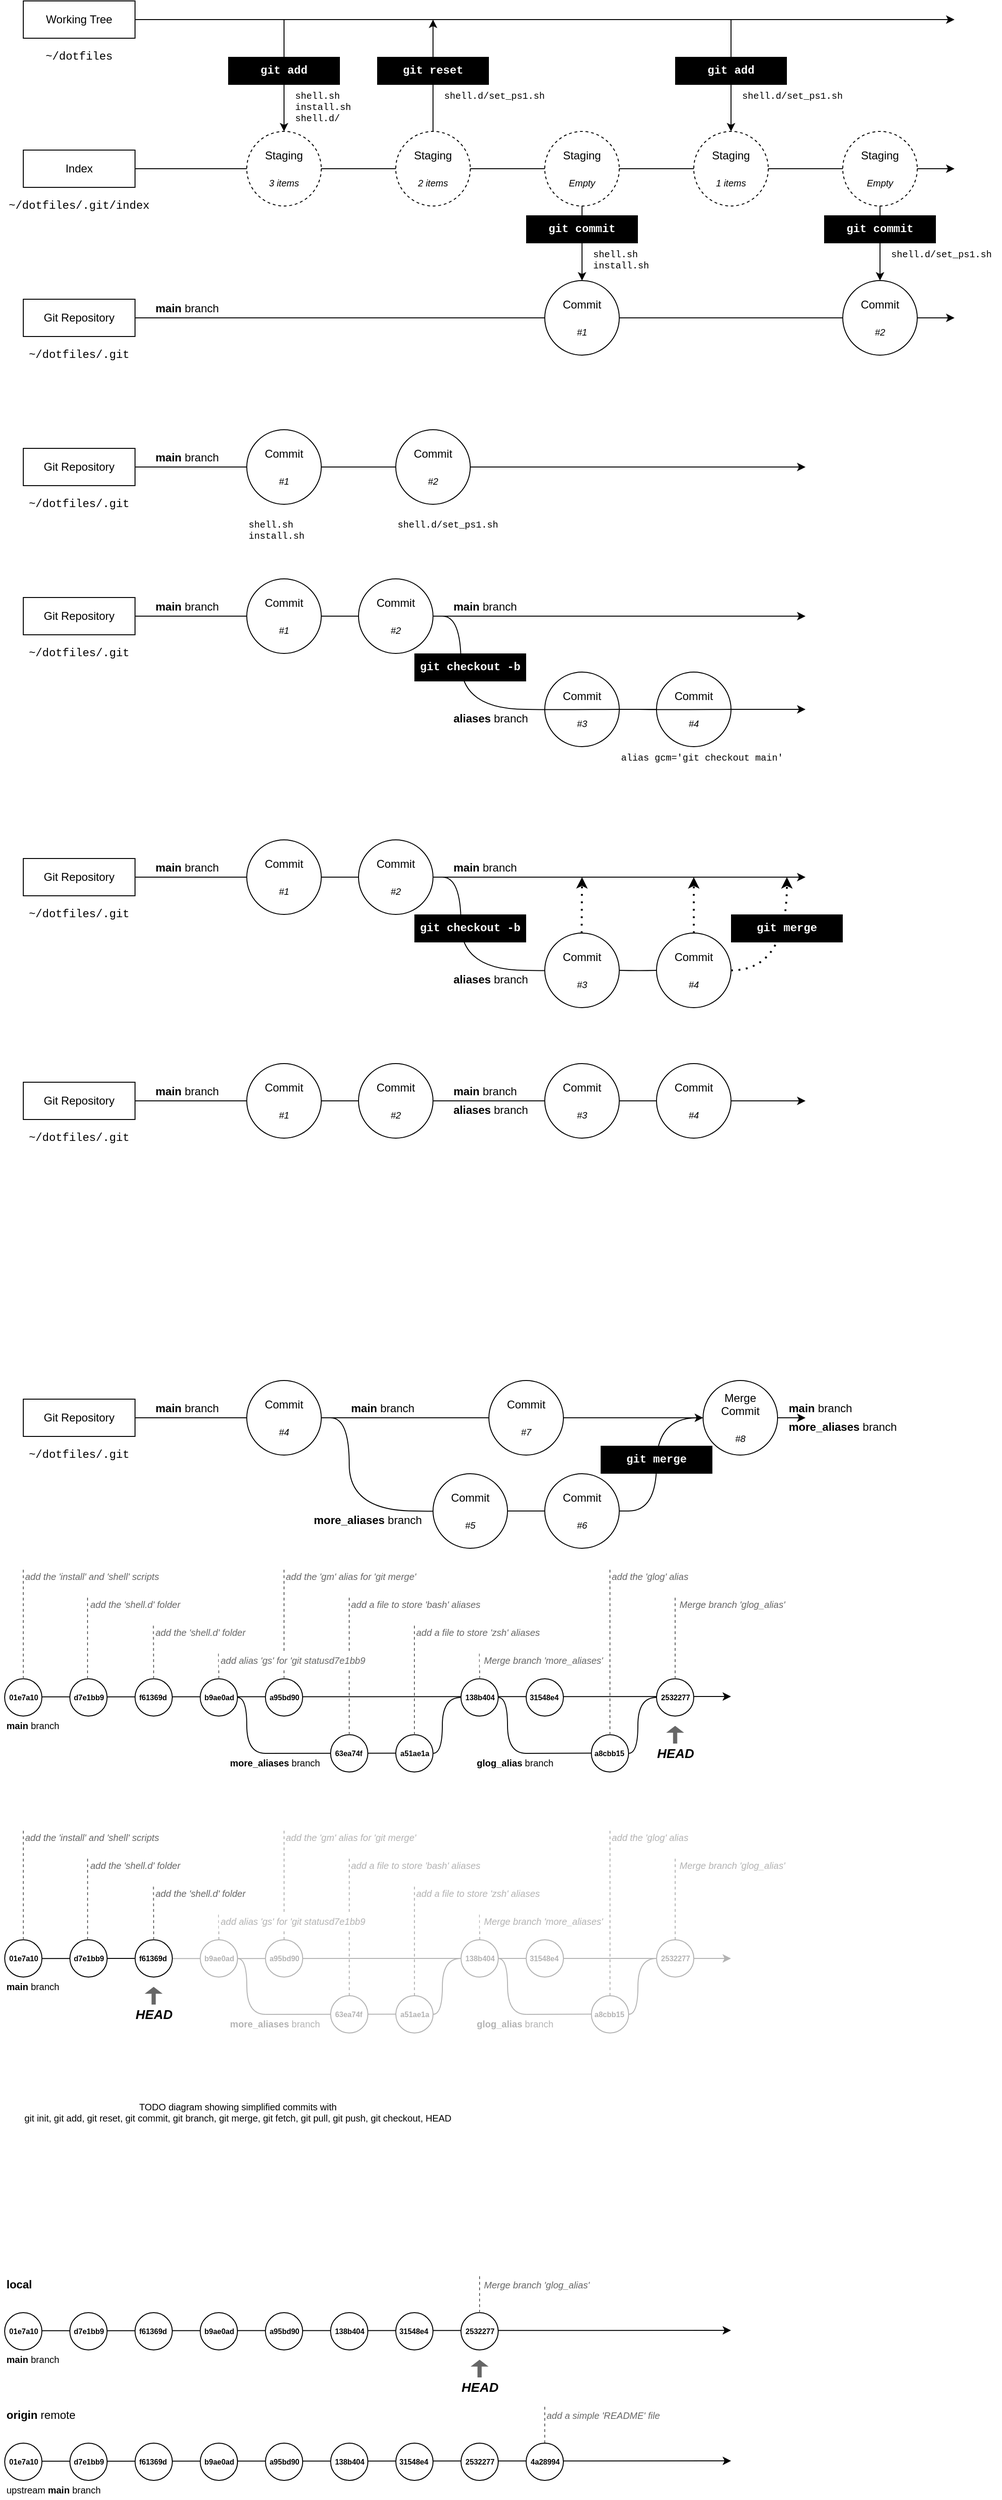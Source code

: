 <mxfile version="14.7.6" type="device"><diagram id="hSupeMK7JMwkkFOKUUwu" name="Page-1"><mxGraphModel dx="895" dy="522" grid="1" gridSize="10" guides="1" tooltips="1" connect="1" arrows="1" fold="1" page="1" pageScale="1" pageWidth="827" pageHeight="1169" math="0" shadow="0"><root><mxCell id="0"/><mxCell id="1" parent="0"/><mxCell id="fcJvGdjwRW436b48LK9G-298" style="edgeStyle=orthogonalEdgeStyle;curved=1;rounded=0;orthogonalLoop=1;jettySize=auto;html=1;fontFamily=Helvetica;fontSize=10;startArrow=none;endArrow=none;endFill=0;" edge="1" parent="1"><mxGeometry relative="1" as="geometry"><mxPoint x="190" y="2180" as="targetPoint"/><mxPoint x="55.0" y="2180.09" as="sourcePoint"/><Array as="points"><mxPoint x="25" y="2180.09"/><mxPoint x="25" y="2180.09"/></Array></mxGeometry></mxCell><mxCell id="fcJvGdjwRW436b48LK9G-215" style="edgeStyle=orthogonalEdgeStyle;curved=1;rounded=0;orthogonalLoop=1;jettySize=auto;html=1;fontFamily=Helvetica;fontSize=10;startArrow=none;endArrow=none;endFill=0;" edge="1" parent="1"><mxGeometry relative="1" as="geometry"><mxPoint x="460" y="1959.71" as="targetPoint"/><mxPoint x="300" y="1960" as="sourcePoint"/><Array as="points"><mxPoint x="460" y="1960"/></Array></mxGeometry></mxCell><mxCell id="fcJvGdjwRW436b48LK9G-9" style="edgeStyle=orthogonalEdgeStyle;rounded=0;orthogonalLoop=1;jettySize=auto;html=1;fontFamily=Courier New;" edge="1" parent="1" source="fcJvGdjwRW436b48LK9G-4"><mxGeometry relative="1" as="geometry"><mxPoint x="1040" y="260" as="targetPoint"/></mxGeometry></mxCell><mxCell id="fcJvGdjwRW436b48LK9G-4" value="Index" style="rounded=0;whiteSpace=wrap;html=1;strokeColor=#000000;" vertex="1" parent="1"><mxGeometry x="40" y="240" width="120" height="40" as="geometry"/></mxCell><mxCell id="fcJvGdjwRW436b48LK9G-15" style="edgeStyle=orthogonalEdgeStyle;curved=1;rounded=0;orthogonalLoop=1;jettySize=auto;html=1;fontFamily=Helvetica;" edge="1" parent="1" source="fcJvGdjwRW436b48LK9G-5"><mxGeometry relative="1" as="geometry"><mxPoint x="1040" y="100" as="targetPoint"/></mxGeometry></mxCell><mxCell id="fcJvGdjwRW436b48LK9G-5" value="Working Tree" style="rounded=0;whiteSpace=wrap;html=1;strokeColor=#000000;" vertex="1" parent="1"><mxGeometry x="40" y="80" width="120" height="40" as="geometry"/></mxCell><mxCell id="fcJvGdjwRW436b48LK9G-6" value="~/dotfiles/.git/index" style="text;html=1;strokeColor=none;fillColor=none;align=center;verticalAlign=middle;whiteSpace=wrap;rounded=0;fontFamily=Courier New;" vertex="1" parent="1"><mxGeometry x="40" y="290" width="120" height="20" as="geometry"/></mxCell><mxCell id="fcJvGdjwRW436b48LK9G-7" value="~/dotfiles" style="text;html=1;strokeColor=none;fillColor=none;align=center;verticalAlign=middle;whiteSpace=wrap;rounded=0;fontFamily=Courier New;" vertex="1" parent="1"><mxGeometry x="40" y="130" width="120" height="20" as="geometry"/></mxCell><mxCell id="fcJvGdjwRW436b48LK9G-8" value="shell.sh&lt;br style=&quot;font-size: 10px;&quot;&gt;install.sh&lt;br style=&quot;font-size: 10px;&quot;&gt;shell.d/" style="text;html=1;strokeColor=none;fillColor=none;align=left;verticalAlign=top;whiteSpace=wrap;rounded=0;fontFamily=Courier New;fontSize=10;" vertex="1" parent="1"><mxGeometry x="330" y="170" width="120" height="20" as="geometry"/></mxCell><mxCell id="fcJvGdjwRW436b48LK9G-12" value="&lt;b&gt;main&lt;/b&gt; branch" style="text;html=1;align=left;verticalAlign=middle;resizable=0;points=[];autosize=1;strokeColor=none;fontFamily=Helvetica;" vertex="1" parent="1"><mxGeometry x="180" y="400" width="80" height="20" as="geometry"/></mxCell><mxCell id="fcJvGdjwRW436b48LK9G-42" style="edgeStyle=orthogonalEdgeStyle;curved=1;rounded=0;orthogonalLoop=1;jettySize=auto;html=1;fontFamily=Helvetica;fontSize=10;" edge="1" parent="1" source="fcJvGdjwRW436b48LK9G-23"><mxGeometry relative="1" as="geometry"><mxPoint x="1040" y="420" as="targetPoint"/></mxGeometry></mxCell><mxCell id="fcJvGdjwRW436b48LK9G-23" value="Git Repository" style="rounded=0;whiteSpace=wrap;html=1;strokeColor=#000000;" vertex="1" parent="1"><mxGeometry x="40" y="400" width="120" height="40" as="geometry"/></mxCell><mxCell id="fcJvGdjwRW436b48LK9G-24" value="~/dotfiles/.git" style="text;html=1;strokeColor=none;fillColor=none;align=center;verticalAlign=middle;whiteSpace=wrap;rounded=0;fontFamily=Courier New;" vertex="1" parent="1"><mxGeometry x="40" y="450" width="120" height="20" as="geometry"/></mxCell><mxCell id="fcJvGdjwRW436b48LK9G-26" value="Staging&lt;br&gt;&lt;br&gt;&lt;font style=&quot;font-size: 10px&quot;&gt;&lt;i&gt;3 items&lt;/i&gt;&lt;/font&gt;" style="ellipse;whiteSpace=wrap;html=1;fontFamily=Helvetica;strokeColor=#000000;align=center;dashed=1;" vertex="1" parent="1"><mxGeometry x="280" y="220" width="80" height="80" as="geometry"/></mxCell><mxCell id="fcJvGdjwRW436b48LK9G-28" value="" style="endArrow=classic;html=1;fontFamily=Helvetica;fontSize=10;" edge="1" parent="1" target="fcJvGdjwRW436b48LK9G-26"><mxGeometry width="50" height="50" relative="1" as="geometry"><mxPoint x="320" y="100" as="sourcePoint"/><mxPoint x="480" y="290" as="targetPoint"/></mxGeometry></mxCell><mxCell id="fcJvGdjwRW436b48LK9G-29" value="&lt;font face=&quot;Courier New&quot; style=&quot;font-size: 12px&quot; color=&quot;#ffffff&quot;&gt;git add&lt;/font&gt;" style="rounded=0;whiteSpace=wrap;html=1;dashed=1;fontFamily=Helvetica;fontSize=10;align=center;fillColor=#000000;fontStyle=1;strokeColor=none;" vertex="1" parent="1"><mxGeometry x="260" y="140" width="120" height="30" as="geometry"/></mxCell><mxCell id="fcJvGdjwRW436b48LK9G-32" value="shell.d/set_ps1.sh" style="text;html=1;strokeColor=none;fillColor=none;align=left;verticalAlign=top;whiteSpace=wrap;rounded=0;fontFamily=Courier New;fontSize=10;" vertex="1" parent="1"><mxGeometry x="490" y="170" width="120" height="20" as="geometry"/></mxCell><mxCell id="fcJvGdjwRW436b48LK9G-33" value="Staging&lt;br&gt;&lt;br&gt;&lt;font style=&quot;font-size: 10px&quot;&gt;&lt;i&gt;2 items&lt;/i&gt;&lt;/font&gt;" style="ellipse;whiteSpace=wrap;html=1;fontFamily=Helvetica;strokeColor=#000000;align=center;dashed=1;" vertex="1" parent="1"><mxGeometry x="440" y="220" width="80" height="80" as="geometry"/></mxCell><mxCell id="fcJvGdjwRW436b48LK9G-34" value="" style="endArrow=classic;html=1;fontFamily=Helvetica;fontSize=10;exitX=0.5;exitY=0;exitDx=0;exitDy=0;" edge="1" parent="1" source="fcJvGdjwRW436b48LK9G-33"><mxGeometry width="50" height="50" relative="1" as="geometry"><mxPoint x="480" y="100" as="sourcePoint"/><mxPoint x="480" y="100" as="targetPoint"/></mxGeometry></mxCell><mxCell id="fcJvGdjwRW436b48LK9G-35" value="&lt;font face=&quot;Courier New&quot; style=&quot;font-size: 12px&quot; color=&quot;#ffffff&quot;&gt;git reset&lt;/font&gt;" style="rounded=0;whiteSpace=wrap;html=1;dashed=1;fontFamily=Helvetica;fontSize=10;align=center;fillColor=#000000;fontStyle=1;strokeColor=none;" vertex="1" parent="1"><mxGeometry x="420" y="140" width="120" height="30" as="geometry"/></mxCell><mxCell id="fcJvGdjwRW436b48LK9G-41" style="edgeStyle=orthogonalEdgeStyle;curved=1;rounded=0;orthogonalLoop=1;jettySize=auto;html=1;entryX=0.5;entryY=0;entryDx=0;entryDy=0;fontFamily=Helvetica;fontSize=10;" edge="1" parent="1" source="fcJvGdjwRW436b48LK9G-36" target="fcJvGdjwRW436b48LK9G-39"><mxGeometry relative="1" as="geometry"/></mxCell><mxCell id="fcJvGdjwRW436b48LK9G-36" value="Staging&lt;br&gt;&lt;br&gt;&lt;font style=&quot;font-size: 10px&quot;&gt;&lt;i&gt;Empty&lt;/i&gt;&lt;/font&gt;" style="ellipse;whiteSpace=wrap;html=1;fontFamily=Helvetica;strokeColor=#000000;align=center;dashed=1;" vertex="1" parent="1"><mxGeometry x="600" y="220" width="80" height="80" as="geometry"/></mxCell><mxCell id="fcJvGdjwRW436b48LK9G-38" value="&lt;font face=&quot;Courier New&quot; style=&quot;font-size: 12px&quot; color=&quot;#ffffff&quot;&gt;git commit&lt;/font&gt;" style="rounded=0;whiteSpace=wrap;html=1;dashed=1;fontFamily=Helvetica;fontSize=10;align=center;fillColor=#000000;fontStyle=1;strokeColor=none;" vertex="1" parent="1"><mxGeometry x="580" y="310" width="120" height="30" as="geometry"/></mxCell><mxCell id="fcJvGdjwRW436b48LK9G-39" value="Commit&lt;br&gt;&lt;br&gt;&lt;font style=&quot;font-size: 10px&quot;&gt;&lt;i&gt;#1&lt;/i&gt;&lt;/font&gt;" style="ellipse;whiteSpace=wrap;html=1;fontFamily=Helvetica;strokeColor=#000000;align=center;" vertex="1" parent="1"><mxGeometry x="600" y="380" width="80" height="80" as="geometry"/></mxCell><mxCell id="fcJvGdjwRW436b48LK9G-44" value="shell.sh&lt;br style=&quot;font-size: 10px&quot;&gt;install.sh&lt;br style=&quot;font-size: 10px&quot;&gt;" style="text;html=1;strokeColor=none;fillColor=none;align=left;verticalAlign=top;whiteSpace=wrap;rounded=0;fontFamily=Courier New;fontSize=10;" vertex="1" parent="1"><mxGeometry x="650" y="340" width="120" height="20" as="geometry"/></mxCell><mxCell id="fcJvGdjwRW436b48LK9G-45" value="&lt;b&gt;main&lt;/b&gt; branch" style="text;html=1;align=left;verticalAlign=middle;resizable=0;points=[];autosize=1;strokeColor=none;fontFamily=Helvetica;" vertex="1" parent="1"><mxGeometry x="180" y="560" width="80" height="20" as="geometry"/></mxCell><mxCell id="fcJvGdjwRW436b48LK9G-46" style="edgeStyle=orthogonalEdgeStyle;curved=1;rounded=0;orthogonalLoop=1;jettySize=auto;html=1;fontFamily=Helvetica;fontSize=10;" edge="1" parent="1" source="fcJvGdjwRW436b48LK9G-47"><mxGeometry relative="1" as="geometry"><mxPoint x="880.0" y="580" as="targetPoint"/></mxGeometry></mxCell><mxCell id="fcJvGdjwRW436b48LK9G-47" value="Git Repository" style="rounded=0;whiteSpace=wrap;html=1;strokeColor=#000000;" vertex="1" parent="1"><mxGeometry x="40" y="560" width="120" height="40" as="geometry"/></mxCell><mxCell id="fcJvGdjwRW436b48LK9G-48" value="~/dotfiles/.git" style="text;html=1;strokeColor=none;fillColor=none;align=center;verticalAlign=middle;whiteSpace=wrap;rounded=0;fontFamily=Courier New;" vertex="1" parent="1"><mxGeometry x="40" y="610" width="120" height="20" as="geometry"/></mxCell><mxCell id="fcJvGdjwRW436b48LK9G-49" value="Commit&lt;br&gt;&lt;br&gt;&lt;font style=&quot;font-size: 10px&quot;&gt;&lt;i&gt;#1&lt;/i&gt;&lt;/font&gt;" style="ellipse;whiteSpace=wrap;html=1;fontFamily=Helvetica;strokeColor=#000000;align=center;" vertex="1" parent="1"><mxGeometry x="280" y="540" width="80" height="80" as="geometry"/></mxCell><mxCell id="fcJvGdjwRW436b48LK9G-50" value="shell.sh&lt;br style=&quot;font-size: 10px&quot;&gt;install.sh&lt;br style=&quot;font-size: 10px&quot;&gt;" style="text;html=1;strokeColor=none;fillColor=none;align=left;verticalAlign=top;whiteSpace=wrap;rounded=0;fontFamily=Courier New;fontSize=10;" vertex="1" parent="1"><mxGeometry x="280" y="630" width="120" height="20" as="geometry"/></mxCell><mxCell id="fcJvGdjwRW436b48LK9G-51" value="Commit&lt;br&gt;&lt;br&gt;&lt;font style=&quot;font-size: 10px&quot;&gt;&lt;i&gt;#2&lt;/i&gt;&lt;/font&gt;" style="ellipse;whiteSpace=wrap;html=1;fontFamily=Helvetica;strokeColor=#000000;align=center;" vertex="1" parent="1"><mxGeometry x="440" y="540" width="80" height="80" as="geometry"/></mxCell><mxCell id="fcJvGdjwRW436b48LK9G-52" value="shell.d/set_ps1.sh" style="text;html=1;strokeColor=none;fillColor=none;align=left;verticalAlign=top;whiteSpace=wrap;rounded=0;fontFamily=Courier New;fontSize=10;" vertex="1" parent="1"><mxGeometry x="440" y="630" width="120" height="20" as="geometry"/></mxCell><mxCell id="fcJvGdjwRW436b48LK9G-53" value="Staging&lt;br&gt;&lt;br&gt;&lt;font style=&quot;font-size: 10px&quot;&gt;&lt;i&gt;1 items&lt;/i&gt;&lt;/font&gt;" style="ellipse;whiteSpace=wrap;html=1;fontFamily=Helvetica;strokeColor=#000000;align=center;dashed=1;" vertex="1" parent="1"><mxGeometry x="760" y="220" width="80" height="80" as="geometry"/></mxCell><mxCell id="fcJvGdjwRW436b48LK9G-54" value="" style="endArrow=classic;html=1;fontFamily=Helvetica;fontSize=10;" edge="1" parent="1" target="fcJvGdjwRW436b48LK9G-53"><mxGeometry width="50" height="50" relative="1" as="geometry"><mxPoint x="800" y="100" as="sourcePoint"/><mxPoint x="960" y="290" as="targetPoint"/></mxGeometry></mxCell><mxCell id="fcJvGdjwRW436b48LK9G-55" value="&lt;font face=&quot;Courier New&quot; style=&quot;font-size: 12px&quot; color=&quot;#ffffff&quot;&gt;git add&lt;/font&gt;" style="rounded=0;whiteSpace=wrap;html=1;dashed=1;fontFamily=Helvetica;fontSize=10;align=center;fillColor=#000000;fontStyle=1;strokeColor=none;" vertex="1" parent="1"><mxGeometry x="740" y="140" width="120" height="30" as="geometry"/></mxCell><mxCell id="fcJvGdjwRW436b48LK9G-64" style="edgeStyle=orthogonalEdgeStyle;curved=1;rounded=0;orthogonalLoop=1;jettySize=auto;html=1;fontFamily=Helvetica;fontSize=10;exitX=0.5;exitY=1;exitDx=0;exitDy=0;" edge="1" parent="1" source="fcJvGdjwRW436b48LK9G-63" target="fcJvGdjwRW436b48LK9G-61"><mxGeometry relative="1" as="geometry"/></mxCell><mxCell id="fcJvGdjwRW436b48LK9G-60" value="&lt;font face=&quot;Courier New&quot; style=&quot;font-size: 12px&quot; color=&quot;#ffffff&quot;&gt;git commit&lt;/font&gt;" style="rounded=0;whiteSpace=wrap;html=1;dashed=1;fontFamily=Helvetica;fontSize=10;align=center;fillColor=#000000;fontStyle=1;strokeColor=none;" vertex="1" parent="1"><mxGeometry x="900" y="310" width="120" height="30" as="geometry"/></mxCell><mxCell id="fcJvGdjwRW436b48LK9G-61" value="Commit&lt;br&gt;&lt;br&gt;&lt;font style=&quot;font-size: 10px&quot;&gt;&lt;i&gt;#2&lt;/i&gt;&lt;/font&gt;" style="ellipse;whiteSpace=wrap;html=1;fontFamily=Helvetica;strokeColor=#000000;align=center;" vertex="1" parent="1"><mxGeometry x="920" y="380" width="80" height="80" as="geometry"/></mxCell><mxCell id="fcJvGdjwRW436b48LK9G-63" value="Staging&lt;br&gt;&lt;br&gt;&lt;font style=&quot;font-size: 10px&quot;&gt;&lt;i&gt;Empty&lt;/i&gt;&lt;/font&gt;" style="ellipse;whiteSpace=wrap;html=1;fontFamily=Helvetica;strokeColor=#000000;align=center;dashed=1;" vertex="1" parent="1"><mxGeometry x="920" y="220" width="80" height="80" as="geometry"/></mxCell><mxCell id="fcJvGdjwRW436b48LK9G-65" value="shell.d/set_ps1.sh" style="text;html=1;strokeColor=none;fillColor=none;align=left;verticalAlign=top;whiteSpace=wrap;rounded=0;fontFamily=Courier New;fontSize=10;" vertex="1" parent="1"><mxGeometry x="810" y="170" width="120" height="20" as="geometry"/></mxCell><mxCell id="fcJvGdjwRW436b48LK9G-66" value="shell.d/set_ps1.sh" style="text;html=1;strokeColor=none;fillColor=none;align=left;verticalAlign=top;whiteSpace=wrap;rounded=0;fontFamily=Courier New;fontSize=10;" vertex="1" parent="1"><mxGeometry x="970" y="340" width="120" height="20" as="geometry"/></mxCell><mxCell id="fcJvGdjwRW436b48LK9G-76" value="&lt;b&gt;main&lt;/b&gt; branch" style="text;html=1;align=left;verticalAlign=middle;resizable=0;points=[];autosize=1;strokeColor=none;fontFamily=Helvetica;" vertex="1" parent="1"><mxGeometry x="180" y="720" width="80" height="20" as="geometry"/></mxCell><mxCell id="fcJvGdjwRW436b48LK9G-77" style="edgeStyle=orthogonalEdgeStyle;curved=1;rounded=0;orthogonalLoop=1;jettySize=auto;html=1;fontFamily=Helvetica;fontSize=10;" edge="1" parent="1" source="fcJvGdjwRW436b48LK9G-78"><mxGeometry relative="1" as="geometry"><mxPoint x="880.0" y="740" as="targetPoint"/></mxGeometry></mxCell><mxCell id="fcJvGdjwRW436b48LK9G-78" value="Git Repository" style="rounded=0;whiteSpace=wrap;html=1;strokeColor=#000000;" vertex="1" parent="1"><mxGeometry x="40" y="720" width="120" height="40" as="geometry"/></mxCell><mxCell id="fcJvGdjwRW436b48LK9G-79" value="~/dotfiles/.git" style="text;html=1;strokeColor=none;fillColor=none;align=center;verticalAlign=middle;whiteSpace=wrap;rounded=0;fontFamily=Courier New;" vertex="1" parent="1"><mxGeometry x="40" y="770" width="120" height="20" as="geometry"/></mxCell><mxCell id="fcJvGdjwRW436b48LK9G-80" value="Commit&lt;br&gt;&lt;br&gt;&lt;font style=&quot;font-size: 10px&quot;&gt;&lt;i&gt;#1&lt;/i&gt;&lt;/font&gt;" style="ellipse;whiteSpace=wrap;html=1;fontFamily=Helvetica;strokeColor=#000000;align=center;" vertex="1" parent="1"><mxGeometry x="280" y="700" width="80" height="80" as="geometry"/></mxCell><mxCell id="fcJvGdjwRW436b48LK9G-82" value="Commit&lt;br&gt;&lt;br&gt;&lt;font style=&quot;font-size: 10px&quot;&gt;&lt;i&gt;#2&lt;/i&gt;&lt;/font&gt;" style="ellipse;whiteSpace=wrap;html=1;fontFamily=Helvetica;strokeColor=#000000;align=center;" vertex="1" parent="1"><mxGeometry x="400" y="700" width="80" height="80" as="geometry"/></mxCell><mxCell id="fcJvGdjwRW436b48LK9G-85" style="edgeStyle=orthogonalEdgeStyle;curved=1;rounded=0;orthogonalLoop=1;jettySize=auto;html=1;fontFamily=Helvetica;fontSize=10;endArrow=none;endFill=0;" edge="1" parent="1"><mxGeometry relative="1" as="geometry"><mxPoint x="580" y="840" as="targetPoint"/><mxPoint x="490" y="740" as="sourcePoint"/><Array as="points"><mxPoint x="510" y="840"/></Array></mxGeometry></mxCell><mxCell id="fcJvGdjwRW436b48LK9G-86" value="&lt;font face=&quot;Courier New&quot; style=&quot;font-size: 12px&quot; color=&quot;#ffffff&quot;&gt;git checkout -b&lt;/font&gt;" style="rounded=0;whiteSpace=wrap;html=1;dashed=1;fontFamily=Helvetica;fontSize=10;align=center;fillColor=#000000;fontStyle=1;strokeColor=none;" vertex="1" parent="1"><mxGeometry x="460" y="780" width="120" height="30" as="geometry"/></mxCell><mxCell id="fcJvGdjwRW436b48LK9G-88" style="edgeStyle=orthogonalEdgeStyle;curved=1;rounded=0;orthogonalLoop=1;jettySize=auto;html=1;fontFamily=Helvetica;fontSize=10;startArrow=none;" edge="1" parent="1" source="fcJvGdjwRW436b48LK9G-91"><mxGeometry relative="1" as="geometry"><mxPoint x="880" y="840" as="targetPoint"/><mxPoint x="580" y="840" as="sourcePoint"/></mxGeometry></mxCell><mxCell id="fcJvGdjwRW436b48LK9G-89" value="&lt;b&gt;aliases&lt;/b&gt;&amp;nbsp;branch" style="text;html=1;align=left;verticalAlign=middle;resizable=0;points=[];autosize=1;strokeColor=none;fontFamily=Helvetica;" vertex="1" parent="1"><mxGeometry x="500" y="840" width="100" height="20" as="geometry"/></mxCell><mxCell id="fcJvGdjwRW436b48LK9G-91" value="Commit&lt;br&gt;&lt;br&gt;&lt;font style=&quot;font-size: 10px&quot;&gt;&lt;i&gt;#3&lt;/i&gt;&lt;/font&gt;" style="ellipse;whiteSpace=wrap;html=1;fontFamily=Helvetica;strokeColor=#000000;align=center;" vertex="1" parent="1"><mxGeometry x="600" y="800" width="80" height="80" as="geometry"/></mxCell><mxCell id="fcJvGdjwRW436b48LK9G-92" value="" style="edgeStyle=orthogonalEdgeStyle;curved=1;rounded=0;orthogonalLoop=1;jettySize=auto;html=1;fontFamily=Helvetica;fontSize=10;endArrow=none;" edge="1" parent="1" target="fcJvGdjwRW436b48LK9G-91"><mxGeometry relative="1" as="geometry"><mxPoint x="780.0" y="840" as="targetPoint"/><mxPoint x="580" y="840" as="sourcePoint"/></mxGeometry></mxCell><mxCell id="fcJvGdjwRW436b48LK9G-94" value="&lt;b&gt;main&lt;/b&gt; branch" style="text;html=1;align=left;verticalAlign=middle;resizable=0;points=[];autosize=1;strokeColor=none;fontFamily=Helvetica;" vertex="1" parent="1"><mxGeometry x="500" y="720" width="80" height="20" as="geometry"/></mxCell><mxCell id="fcJvGdjwRW436b48LK9G-96" value="Commit&lt;br&gt;&lt;br&gt;&lt;font style=&quot;font-size: 10px&quot;&gt;&lt;i&gt;#4&lt;/i&gt;&lt;/font&gt;" style="ellipse;whiteSpace=wrap;html=1;fontFamily=Helvetica;strokeColor=#000000;align=center;" vertex="1" parent="1"><mxGeometry x="720" y="800" width="80" height="80" as="geometry"/></mxCell><mxCell id="fcJvGdjwRW436b48LK9G-97" value="" style="edgeStyle=orthogonalEdgeStyle;curved=1;rounded=0;orthogonalLoop=1;jettySize=auto;html=1;fontFamily=Helvetica;fontSize=10;endArrow=none;" edge="1" parent="1" target="fcJvGdjwRW436b48LK9G-96"><mxGeometry relative="1" as="geometry"><mxPoint x="900.0" y="840" as="targetPoint"/><mxPoint x="700" y="840" as="sourcePoint"/></mxGeometry></mxCell><mxCell id="fcJvGdjwRW436b48LK9G-98" value="alias gcm='git checkout main'" style="text;html=1;strokeColor=none;fillColor=none;align=left;verticalAlign=top;whiteSpace=wrap;rounded=0;fontFamily=Courier New;fontSize=10;" vertex="1" parent="1"><mxGeometry x="680" y="880" width="180" height="20" as="geometry"/></mxCell><mxCell id="fcJvGdjwRW436b48LK9G-99" value="&lt;b&gt;main&lt;/b&gt; branch" style="text;html=1;align=left;verticalAlign=middle;resizable=0;points=[];autosize=1;strokeColor=none;fontFamily=Helvetica;" vertex="1" parent="1"><mxGeometry x="180" y="1000" width="80" height="20" as="geometry"/></mxCell><mxCell id="fcJvGdjwRW436b48LK9G-100" style="edgeStyle=orthogonalEdgeStyle;curved=1;rounded=0;orthogonalLoop=1;jettySize=auto;html=1;fontFamily=Helvetica;fontSize=10;" edge="1" parent="1" source="fcJvGdjwRW436b48LK9G-101"><mxGeometry relative="1" as="geometry"><mxPoint x="880.0" y="1020" as="targetPoint"/></mxGeometry></mxCell><mxCell id="fcJvGdjwRW436b48LK9G-101" value="Git Repository" style="rounded=0;whiteSpace=wrap;html=1;strokeColor=#000000;" vertex="1" parent="1"><mxGeometry x="40" y="1000" width="120" height="40" as="geometry"/></mxCell><mxCell id="fcJvGdjwRW436b48LK9G-102" value="~/dotfiles/.git" style="text;html=1;strokeColor=none;fillColor=none;align=center;verticalAlign=middle;whiteSpace=wrap;rounded=0;fontFamily=Courier New;" vertex="1" parent="1"><mxGeometry x="40" y="1050" width="120" height="20" as="geometry"/></mxCell><mxCell id="fcJvGdjwRW436b48LK9G-103" value="Commit&lt;br&gt;&lt;br&gt;&lt;font style=&quot;font-size: 10px&quot;&gt;&lt;i&gt;#1&lt;/i&gt;&lt;/font&gt;" style="ellipse;whiteSpace=wrap;html=1;fontFamily=Helvetica;strokeColor=#000000;align=center;" vertex="1" parent="1"><mxGeometry x="280" y="980" width="80" height="80" as="geometry"/></mxCell><mxCell id="fcJvGdjwRW436b48LK9G-104" value="Commit&lt;br&gt;&lt;br&gt;&lt;font style=&quot;font-size: 10px&quot;&gt;&lt;i&gt;#2&lt;/i&gt;&lt;/font&gt;" style="ellipse;whiteSpace=wrap;html=1;fontFamily=Helvetica;strokeColor=#000000;align=center;" vertex="1" parent="1"><mxGeometry x="400" y="980" width="80" height="80" as="geometry"/></mxCell><mxCell id="fcJvGdjwRW436b48LK9G-105" style="edgeStyle=orthogonalEdgeStyle;curved=1;rounded=0;orthogonalLoop=1;jettySize=auto;html=1;fontFamily=Helvetica;fontSize=10;endArrow=none;endFill=0;" edge="1" parent="1"><mxGeometry relative="1" as="geometry"><mxPoint x="580" y="1120" as="targetPoint"/><mxPoint x="490" y="1020" as="sourcePoint"/><Array as="points"><mxPoint x="510" y="1120"/></Array></mxGeometry></mxCell><mxCell id="fcJvGdjwRW436b48LK9G-106" value="&lt;font face=&quot;Courier New&quot; style=&quot;font-size: 12px&quot; color=&quot;#ffffff&quot;&gt;git checkout -b&lt;/font&gt;" style="rounded=0;whiteSpace=wrap;html=1;dashed=1;fontFamily=Helvetica;fontSize=10;align=center;fillColor=#000000;fontStyle=1;strokeColor=none;" vertex="1" parent="1"><mxGeometry x="460" y="1060" width="120" height="30" as="geometry"/></mxCell><mxCell id="fcJvGdjwRW436b48LK9G-108" value="&lt;b&gt;aliases&lt;/b&gt;&amp;nbsp;branch" style="text;html=1;align=left;verticalAlign=middle;resizable=0;points=[];autosize=1;strokeColor=none;fontFamily=Helvetica;" vertex="1" parent="1"><mxGeometry x="500" y="1120" width="100" height="20" as="geometry"/></mxCell><mxCell id="fcJvGdjwRW436b48LK9G-110" value="" style="edgeStyle=orthogonalEdgeStyle;curved=1;rounded=0;orthogonalLoop=1;jettySize=auto;html=1;fontFamily=Helvetica;fontSize=10;endArrow=none;" edge="1" parent="1" target="fcJvGdjwRW436b48LK9G-109"><mxGeometry relative="1" as="geometry"><mxPoint x="780.0" y="1120" as="targetPoint"/><mxPoint x="580" y="1120" as="sourcePoint"/></mxGeometry></mxCell><mxCell id="fcJvGdjwRW436b48LK9G-111" value="&lt;b&gt;main&lt;/b&gt; branch" style="text;html=1;align=left;verticalAlign=middle;resizable=0;points=[];autosize=1;strokeColor=none;fontFamily=Helvetica;" vertex="1" parent="1"><mxGeometry x="500" y="1000" width="80" height="20" as="geometry"/></mxCell><mxCell id="fcJvGdjwRW436b48LK9G-113" value="" style="edgeStyle=orthogonalEdgeStyle;curved=1;rounded=0;orthogonalLoop=1;jettySize=auto;html=1;fontFamily=Helvetica;fontSize=10;endArrow=none;" edge="1" parent="1" target="fcJvGdjwRW436b48LK9G-112"><mxGeometry relative="1" as="geometry"><mxPoint x="900.0" y="1120" as="targetPoint"/><mxPoint x="680" y="1120" as="sourcePoint"/></mxGeometry></mxCell><mxCell id="fcJvGdjwRW436b48LK9G-115" value="&lt;font face=&quot;Courier New&quot; style=&quot;font-size: 12px&quot; color=&quot;#ffffff&quot;&gt;git merge&lt;/font&gt;" style="rounded=0;whiteSpace=wrap;html=1;dashed=1;fontFamily=Helvetica;fontSize=10;align=center;fillColor=#000000;fontStyle=1;strokeColor=none;" vertex="1" parent="1"><mxGeometry x="800" y="1060" width="120" height="30" as="geometry"/></mxCell><mxCell id="fcJvGdjwRW436b48LK9G-109" value="Commit&lt;br&gt;&lt;br&gt;&lt;font style=&quot;font-size: 10px&quot;&gt;&lt;i&gt;#3&lt;/i&gt;&lt;/font&gt;" style="ellipse;whiteSpace=wrap;html=1;fontFamily=Helvetica;strokeColor=#000000;align=center;" vertex="1" parent="1"><mxGeometry x="600" y="1080" width="80" height="80" as="geometry"/></mxCell><mxCell id="fcJvGdjwRW436b48LK9G-112" value="Commit&lt;br&gt;&lt;br&gt;&lt;font style=&quot;font-size: 10px&quot;&gt;&lt;i&gt;#4&lt;/i&gt;&lt;/font&gt;" style="ellipse;whiteSpace=wrap;html=1;fontFamily=Helvetica;strokeColor=#000000;align=center;" vertex="1" parent="1"><mxGeometry x="720" y="1080" width="80" height="80" as="geometry"/></mxCell><mxCell id="fcJvGdjwRW436b48LK9G-119" value="" style="endArrow=classic;dashed=1;html=1;dashPattern=1 3;strokeWidth=2;fontFamily=Helvetica;fontSize=10;endFill=1;" edge="1" parent="1"><mxGeometry width="50" height="50" relative="1" as="geometry"><mxPoint x="639.58" y="1080" as="sourcePoint"/><mxPoint x="640" y="1020" as="targetPoint"/></mxGeometry></mxCell><mxCell id="fcJvGdjwRW436b48LK9G-120" value="" style="endArrow=classic;dashed=1;html=1;dashPattern=1 3;strokeWidth=2;fontFamily=Helvetica;fontSize=10;endFill=1;" edge="1" parent="1"><mxGeometry width="50" height="50" relative="1" as="geometry"><mxPoint x="760.0" y="1080" as="sourcePoint"/><mxPoint x="760" y="1020" as="targetPoint"/></mxGeometry></mxCell><mxCell id="fcJvGdjwRW436b48LK9G-121" value="" style="endArrow=classic;dashed=1;html=1;dashPattern=1 3;strokeWidth=2;fontFamily=Helvetica;fontSize=10;endFill=1;exitX=1;exitY=0.5;exitDx=0;exitDy=0;edgeStyle=orthogonalEdgeStyle;curved=1;" edge="1" parent="1" source="fcJvGdjwRW436b48LK9G-112"><mxGeometry width="50" height="50" relative="1" as="geometry"><mxPoint x="770.0" y="1090" as="sourcePoint"/><mxPoint x="860" y="1020" as="targetPoint"/><Array as="points"><mxPoint x="860" y="1120"/></Array></mxGeometry></mxCell><mxCell id="fcJvGdjwRW436b48LK9G-122" value="&lt;b&gt;main&lt;/b&gt; branch" style="text;html=1;align=left;verticalAlign=middle;resizable=0;points=[];autosize=1;strokeColor=none;fontFamily=Helvetica;" vertex="1" parent="1"><mxGeometry x="180" y="1240" width="80" height="20" as="geometry"/></mxCell><mxCell id="fcJvGdjwRW436b48LK9G-123" style="edgeStyle=orthogonalEdgeStyle;curved=1;rounded=0;orthogonalLoop=1;jettySize=auto;html=1;fontFamily=Helvetica;fontSize=10;" edge="1" parent="1" source="fcJvGdjwRW436b48LK9G-124"><mxGeometry relative="1" as="geometry"><mxPoint x="880.0" y="1260" as="targetPoint"/></mxGeometry></mxCell><mxCell id="fcJvGdjwRW436b48LK9G-124" value="Git Repository" style="rounded=0;whiteSpace=wrap;html=1;strokeColor=#000000;" vertex="1" parent="1"><mxGeometry x="40" y="1240" width="120" height="40" as="geometry"/></mxCell><mxCell id="fcJvGdjwRW436b48LK9G-125" value="~/dotfiles/.git" style="text;html=1;strokeColor=none;fillColor=none;align=center;verticalAlign=middle;whiteSpace=wrap;rounded=0;fontFamily=Courier New;" vertex="1" parent="1"><mxGeometry x="40" y="1290" width="120" height="20" as="geometry"/></mxCell><mxCell id="fcJvGdjwRW436b48LK9G-126" value="Commit&lt;br&gt;&lt;br&gt;&lt;font style=&quot;font-size: 10px&quot;&gt;&lt;i&gt;#1&lt;/i&gt;&lt;/font&gt;" style="ellipse;whiteSpace=wrap;html=1;fontFamily=Helvetica;strokeColor=#000000;align=center;" vertex="1" parent="1"><mxGeometry x="280" y="1220" width="80" height="80" as="geometry"/></mxCell><mxCell id="fcJvGdjwRW436b48LK9G-127" value="Commit&lt;br&gt;&lt;br&gt;&lt;font style=&quot;font-size: 10px&quot;&gt;&lt;i&gt;#2&lt;/i&gt;&lt;/font&gt;" style="ellipse;whiteSpace=wrap;html=1;fontFamily=Helvetica;strokeColor=#000000;align=center;" vertex="1" parent="1"><mxGeometry x="400" y="1220" width="80" height="80" as="geometry"/></mxCell><mxCell id="fcJvGdjwRW436b48LK9G-130" value="&lt;b&gt;aliases&lt;/b&gt;&amp;nbsp;branch" style="text;html=1;align=left;verticalAlign=middle;resizable=0;points=[];autosize=1;strokeColor=none;fontFamily=Helvetica;" vertex="1" parent="1"><mxGeometry x="500" y="1260" width="100" height="20" as="geometry"/></mxCell><mxCell id="fcJvGdjwRW436b48LK9G-132" value="&lt;b&gt;main&lt;/b&gt; branch" style="text;html=1;align=left;verticalAlign=middle;resizable=0;points=[];autosize=1;strokeColor=none;fontFamily=Helvetica;" vertex="1" parent="1"><mxGeometry x="500" y="1240" width="80" height="20" as="geometry"/></mxCell><mxCell id="fcJvGdjwRW436b48LK9G-136" value="Commit&lt;br&gt;&lt;br&gt;&lt;font style=&quot;font-size: 10px&quot;&gt;&lt;i&gt;#4&lt;/i&gt;&lt;/font&gt;" style="ellipse;whiteSpace=wrap;html=1;fontFamily=Helvetica;strokeColor=#000000;align=center;" vertex="1" parent="1"><mxGeometry x="720" y="1220" width="80" height="80" as="geometry"/></mxCell><mxCell id="fcJvGdjwRW436b48LK9G-135" value="Commit&lt;br&gt;&lt;br&gt;&lt;font style=&quot;font-size: 10px&quot;&gt;&lt;i&gt;#3&lt;/i&gt;&lt;/font&gt;" style="ellipse;whiteSpace=wrap;html=1;fontFamily=Helvetica;strokeColor=#000000;align=center;" vertex="1" parent="1"><mxGeometry x="600" y="1220" width="80" height="80" as="geometry"/></mxCell><mxCell id="fcJvGdjwRW436b48LK9G-142" value="&lt;b&gt;main&lt;/b&gt; branch" style="text;html=1;align=left;verticalAlign=middle;resizable=0;points=[];autosize=1;strokeColor=none;fontFamily=Helvetica;" vertex="1" parent="1"><mxGeometry x="180" y="1580" width="80" height="20" as="geometry"/></mxCell><mxCell id="fcJvGdjwRW436b48LK9G-143" style="edgeStyle=orthogonalEdgeStyle;curved=1;rounded=0;orthogonalLoop=1;jettySize=auto;html=1;fontFamily=Helvetica;fontSize=10;" edge="1" parent="1" source="fcJvGdjwRW436b48LK9G-144"><mxGeometry relative="1" as="geometry"><mxPoint x="880.0" y="1600" as="targetPoint"/></mxGeometry></mxCell><mxCell id="fcJvGdjwRW436b48LK9G-144" value="Git Repository" style="rounded=0;whiteSpace=wrap;html=1;strokeColor=#000000;" vertex="1" parent="1"><mxGeometry x="40" y="1580" width="120" height="40" as="geometry"/></mxCell><mxCell id="fcJvGdjwRW436b48LK9G-145" value="~/dotfiles/.git" style="text;html=1;strokeColor=none;fillColor=none;align=center;verticalAlign=middle;whiteSpace=wrap;rounded=0;fontFamily=Courier New;" vertex="1" parent="1"><mxGeometry x="40" y="1630" width="120" height="20" as="geometry"/></mxCell><mxCell id="fcJvGdjwRW436b48LK9G-146" value="Commit&lt;br&gt;&lt;br&gt;&lt;font style=&quot;font-size: 10px&quot;&gt;&lt;i&gt;#4&lt;/i&gt;&lt;/font&gt;" style="ellipse;whiteSpace=wrap;html=1;fontFamily=Helvetica;strokeColor=#000000;align=center;" vertex="1" parent="1"><mxGeometry x="280" y="1560" width="80" height="80" as="geometry"/></mxCell><mxCell id="fcJvGdjwRW436b48LK9G-150" value="Commit&lt;br&gt;&lt;br&gt;&lt;font style=&quot;font-size: 10px&quot;&gt;&lt;i&gt;#7&lt;/i&gt;&lt;/font&gt;" style="ellipse;whiteSpace=wrap;html=1;fontFamily=Helvetica;strokeColor=#000000;align=center;" vertex="1" parent="1"><mxGeometry x="540" y="1560" width="80" height="80" as="geometry"/></mxCell><mxCell id="fcJvGdjwRW436b48LK9G-152" style="edgeStyle=orthogonalEdgeStyle;curved=1;rounded=0;orthogonalLoop=1;jettySize=auto;html=1;fontFamily=Helvetica;fontSize=10;endArrow=none;endFill=0;" edge="1" parent="1"><mxGeometry relative="1" as="geometry"><mxPoint x="460" y="1700" as="targetPoint"/><mxPoint x="370" y="1600" as="sourcePoint"/><Array as="points"><mxPoint x="390" y="1700"/></Array></mxGeometry></mxCell><mxCell id="fcJvGdjwRW436b48LK9G-153" value="&lt;b&gt;more_aliases&lt;/b&gt;&amp;nbsp;branch" style="text;html=1;align=left;verticalAlign=middle;resizable=0;points=[];autosize=1;strokeColor=none;fontFamily=Helvetica;" vertex="1" parent="1"><mxGeometry x="350" y="1700" width="130" height="20" as="geometry"/></mxCell><mxCell id="fcJvGdjwRW436b48LK9G-154" value="" style="edgeStyle=orthogonalEdgeStyle;curved=1;rounded=0;orthogonalLoop=1;jettySize=auto;html=1;fontFamily=Helvetica;fontSize=10;endArrow=none;" edge="1" parent="1" target="fcJvGdjwRW436b48LK9G-156"><mxGeometry relative="1" as="geometry"><mxPoint x="660.0" y="1700" as="targetPoint"/><mxPoint x="460" y="1700" as="sourcePoint"/></mxGeometry></mxCell><mxCell id="fcJvGdjwRW436b48LK9G-155" value="" style="edgeStyle=orthogonalEdgeStyle;curved=1;rounded=0;orthogonalLoop=1;jettySize=auto;html=1;fontFamily=Helvetica;fontSize=10;endArrow=none;" edge="1" parent="1"><mxGeometry relative="1" as="geometry"><mxPoint x="690" y="1700" as="targetPoint"/><mxPoint x="560.0" y="1700" as="sourcePoint"/></mxGeometry></mxCell><mxCell id="fcJvGdjwRW436b48LK9G-156" value="Commit&lt;br&gt;&lt;br&gt;&lt;font style=&quot;font-size: 10px&quot;&gt;&lt;i&gt;#5&lt;/i&gt;&lt;/font&gt;" style="ellipse;whiteSpace=wrap;html=1;fontFamily=Helvetica;strokeColor=#000000;align=center;" vertex="1" parent="1"><mxGeometry x="480" y="1660" width="80" height="80" as="geometry"/></mxCell><mxCell id="fcJvGdjwRW436b48LK9G-157" value="Commit&lt;br&gt;&lt;br&gt;&lt;font style=&quot;font-size: 10px&quot;&gt;&lt;i&gt;#6&lt;/i&gt;&lt;/font&gt;" style="ellipse;whiteSpace=wrap;html=1;fontFamily=Helvetica;strokeColor=#000000;align=center;" vertex="1" parent="1"><mxGeometry x="600" y="1660" width="80" height="80" as="geometry"/></mxCell><mxCell id="fcJvGdjwRW436b48LK9G-159" value="&lt;b&gt;main&lt;/b&gt; branch" style="text;html=1;align=left;verticalAlign=middle;resizable=0;points=[];autosize=1;strokeColor=none;fontFamily=Helvetica;" vertex="1" parent="1"><mxGeometry x="390" y="1580" width="80" height="20" as="geometry"/></mxCell><mxCell id="fcJvGdjwRW436b48LK9G-161" style="edgeStyle=orthogonalEdgeStyle;curved=1;rounded=0;orthogonalLoop=1;jettySize=auto;html=1;fontFamily=Helvetica;fontSize=10;endArrow=classic;endFill=1;entryX=0;entryY=0.5;entryDx=0;entryDy=0;" edge="1" parent="1" target="fcJvGdjwRW436b48LK9G-160"><mxGeometry relative="1" as="geometry"><mxPoint x="780" y="1600" as="targetPoint"/><mxPoint x="690" y="1700" as="sourcePoint"/><Array as="points"><mxPoint x="720" y="1700"/><mxPoint x="720" y="1600"/></Array></mxGeometry></mxCell><mxCell id="fcJvGdjwRW436b48LK9G-160" value="Merge Commit&lt;br&gt;&lt;br&gt;&lt;font style=&quot;font-size: 10px&quot;&gt;&lt;i&gt;#8&lt;/i&gt;&lt;/font&gt;" style="ellipse;whiteSpace=wrap;html=1;fontFamily=Helvetica;strokeColor=#000000;align=center;" vertex="1" parent="1"><mxGeometry x="770" y="1560" width="80" height="80" as="geometry"/></mxCell><mxCell id="fcJvGdjwRW436b48LK9G-162" value="&lt;b&gt;main&lt;/b&gt; branch" style="text;html=1;align=left;verticalAlign=middle;resizable=0;points=[];autosize=1;strokeColor=none;fontFamily=Helvetica;" vertex="1" parent="1"><mxGeometry x="860" y="1580" width="80" height="20" as="geometry"/></mxCell><mxCell id="fcJvGdjwRW436b48LK9G-163" value="&lt;b&gt;more_aliases&lt;/b&gt;&amp;nbsp;branch" style="text;html=1;align=left;verticalAlign=middle;resizable=0;points=[];autosize=1;strokeColor=none;fontFamily=Helvetica;" vertex="1" parent="1"><mxGeometry x="860" y="1600" width="130" height="20" as="geometry"/></mxCell><mxCell id="fcJvGdjwRW436b48LK9G-164" value="&lt;font face=&quot;Courier New&quot; style=&quot;font-size: 12px&quot; color=&quot;#ffffff&quot;&gt;git merge&lt;/font&gt;" style="rounded=0;whiteSpace=wrap;html=1;dashed=1;fontFamily=Helvetica;fontSize=10;align=center;fillColor=#000000;fontStyle=1;strokeColor=none;" vertex="1" parent="1"><mxGeometry x="660" y="1630" width="120" height="30" as="geometry"/></mxCell><mxCell id="fcJvGdjwRW436b48LK9G-165" value="TODO diagram showing simplified commits with&lt;br&gt;git init, git add, git reset, git commit, git branch, git merge, git fetch, git pull, git push, git checkout, HEAD" style="text;html=1;align=center;verticalAlign=middle;resizable=0;points=[];autosize=1;strokeColor=none;fontSize=10;fontFamily=Helvetica;" vertex="1" parent="1"><mxGeometry x="35" y="2330" width="470" height="30" as="geometry"/></mxCell><mxCell id="fcJvGdjwRW436b48LK9G-167" style="edgeStyle=orthogonalEdgeStyle;curved=1;rounded=0;orthogonalLoop=1;jettySize=auto;html=1;fontFamily=Helvetica;fontSize=10;startArrow=none;" edge="1" parent="1"><mxGeometry relative="1" as="geometry"><mxPoint x="800" y="1899" as="targetPoint"/><mxPoint x="45" y="1899.43" as="sourcePoint"/><Array as="points"><mxPoint x="15" y="1899.43"/><mxPoint x="15" y="1899.43"/></Array></mxGeometry></mxCell><mxCell id="fcJvGdjwRW436b48LK9G-170" value="" style="ellipse;whiteSpace=wrap;html=1;fontFamily=Helvetica;strokeColor=#000000;align=center;" vertex="1" parent="1"><mxGeometry x="20" y="1880" width="40" height="40" as="geometry"/></mxCell><mxCell id="fcJvGdjwRW436b48LK9G-172" style="edgeStyle=orthogonalEdgeStyle;curved=1;rounded=0;orthogonalLoop=1;jettySize=auto;html=1;fontFamily=Helvetica;fontSize=10;endArrow=none;endFill=0;" edge="1" parent="1"><mxGeometry relative="1" as="geometry"><mxPoint x="300" y="1960" as="targetPoint"/><mxPoint x="270" y="1900" as="sourcePoint"/><Array as="points"><mxPoint x="280" y="1900"/><mxPoint x="280" y="1960"/></Array></mxGeometry></mxCell><mxCell id="fcJvGdjwRW436b48LK9G-181" value="&lt;b style=&quot;font-size: 10px;&quot;&gt;main&lt;/b&gt; branch" style="text;html=1;align=left;verticalAlign=middle;resizable=0;points=[];autosize=1;strokeColor=none;fontFamily=Helvetica;fontSize=10;" vertex="1" parent="1"><mxGeometry x="20" y="1920" width="70" height="20" as="geometry"/></mxCell><mxCell id="fcJvGdjwRW436b48LK9G-184" value="" style="ellipse;whiteSpace=wrap;html=1;fontFamily=Helvetica;strokeColor=#000000;align=center;" vertex="1" parent="1"><mxGeometry x="90" y="1880" width="40" height="40" as="geometry"/></mxCell><mxCell id="fcJvGdjwRW436b48LK9G-185" value="" style="ellipse;whiteSpace=wrap;html=1;fontFamily=Helvetica;strokeColor=#000000;align=center;" vertex="1" parent="1"><mxGeometry x="160" y="1880" width="40" height="40" as="geometry"/></mxCell><mxCell id="fcJvGdjwRW436b48LK9G-186" value="" style="ellipse;whiteSpace=wrap;html=1;fontFamily=Helvetica;strokeColor=#000000;align=center;" vertex="1" parent="1"><mxGeometry x="230" y="1880" width="40" height="40" as="geometry"/></mxCell><mxCell id="fcJvGdjwRW436b48LK9G-188" value="" style="ellipse;whiteSpace=wrap;html=1;fontFamily=Helvetica;strokeColor=#000000;align=center;" vertex="1" parent="1"><mxGeometry x="300" y="1880" width="40" height="40" as="geometry"/></mxCell><mxCell id="fcJvGdjwRW436b48LK9G-189" value="" style="ellipse;whiteSpace=wrap;html=1;fontFamily=Helvetica;strokeColor=#000000;align=center;" vertex="1" parent="1"><mxGeometry x="370" y="1940" width="40" height="40" as="geometry"/></mxCell><mxCell id="fcJvGdjwRW436b48LK9G-190" value="" style="ellipse;whiteSpace=wrap;html=1;fontFamily=Helvetica;strokeColor=#000000;align=center;" vertex="1" parent="1"><mxGeometry x="440" y="1940" width="40" height="40" as="geometry"/></mxCell><mxCell id="fcJvGdjwRW436b48LK9G-191" value="" style="ellipse;whiteSpace=wrap;html=1;fontFamily=Helvetica;strokeColor=#000000;align=center;" vertex="1" parent="1"><mxGeometry x="510" y="1880" width="40" height="40" as="geometry"/></mxCell><mxCell id="fcJvGdjwRW436b48LK9G-193" value="" style="ellipse;whiteSpace=wrap;html=1;fontFamily=Helvetica;strokeColor=#000000;align=center;" vertex="1" parent="1"><mxGeometry x="580" y="1880" width="40" height="40" as="geometry"/></mxCell><mxCell id="fcJvGdjwRW436b48LK9G-195" value="add the 'install' and 'shell' scripts" style="text;html=1;align=left;verticalAlign=middle;resizable=0;points=[];autosize=1;strokeColor=none;fontFamily=Helvetica;fontSize=10;fontStyle=2;fontColor=#666666;" vertex="1" parent="1"><mxGeometry x="40" y="1760" width="160" height="20" as="geometry"/></mxCell><mxCell id="fcJvGdjwRW436b48LK9G-199" value="" style="endArrow=none;dashed=1;html=1;fontFamily=Helvetica;fontSize=10;exitX=0.5;exitY=0;exitDx=0;exitDy=0;fontColor=#B3B3B3;fillColor=#eeeeee;strokeColor=#666666;" edge="1" parent="1" source="fcJvGdjwRW436b48LK9G-170"><mxGeometry width="50" height="50" relative="1" as="geometry"><mxPoint x="330" y="1920" as="sourcePoint"/><mxPoint x="40" y="1760" as="targetPoint"/></mxGeometry></mxCell><mxCell id="fcJvGdjwRW436b48LK9G-200" value="add the 'shell.d' folder" style="text;whiteSpace=wrap;html=1;fontSize=10;fontFamily=Helvetica;verticalAlign=middle;fontStyle=2;fontColor=#666666;" vertex="1" parent="1"><mxGeometry x="110" y="1790" width="160" height="20" as="geometry"/></mxCell><mxCell id="fcJvGdjwRW436b48LK9G-201" value="" style="endArrow=none;dashed=1;html=1;fontFamily=Helvetica;fontSize=10;fontColor=#B3B3B3;fillColor=#eeeeee;strokeColor=#666666;" edge="1" parent="1"><mxGeometry width="50" height="50" relative="1" as="geometry"><mxPoint x="109" y="1880" as="sourcePoint"/><mxPoint x="109" y="1790" as="targetPoint"/></mxGeometry></mxCell><mxCell id="fcJvGdjwRW436b48LK9G-202" value="" style="endArrow=none;dashed=1;html=1;fontFamily=Helvetica;fontSize=10;fontColor=#B3B3B3;fillColor=#eeeeee;strokeColor=#666666;" edge="1" parent="1"><mxGeometry width="50" height="50" relative="1" as="geometry"><mxPoint x="180" y="1880" as="sourcePoint"/><mxPoint x="179.71" y="1820" as="targetPoint"/></mxGeometry></mxCell><mxCell id="fcJvGdjwRW436b48LK9G-203" value="add the 'shell.d' folder" style="text;whiteSpace=wrap;html=1;fontSize=10;fontFamily=Helvetica;verticalAlign=middle;fontStyle=2;fontColor=#666666;" vertex="1" parent="1"><mxGeometry x="180" y="1820" width="160" height="20" as="geometry"/></mxCell><mxCell id="fcJvGdjwRW436b48LK9G-205" value="" style="endArrow=none;dashed=1;html=1;fontFamily=Helvetica;fontSize=10;fontColor=#B3B3B3;fillColor=#eeeeee;strokeColor=#666666;" edge="1" parent="1"><mxGeometry width="50" height="50" relative="1" as="geometry"><mxPoint x="250" y="1880" as="sourcePoint"/><mxPoint x="249.71" y="1850" as="targetPoint"/></mxGeometry></mxCell><mxCell id="fcJvGdjwRW436b48LK9G-207" value="&lt;b style=&quot;font-size: 8px;&quot;&gt;01e7a10&lt;/b&gt;" style="text;html=1;align=center;verticalAlign=middle;resizable=0;points=[];autosize=1;strokeColor=none;fontFamily=Helvetica;fontSize=8;" vertex="1" parent="1"><mxGeometry x="15" y="1890" width="50" height="20" as="geometry"/></mxCell><mxCell id="fcJvGdjwRW436b48LK9G-208" value="&lt;b&gt;d7e1bb9&lt;/b&gt;" style="text;html=1;align=center;verticalAlign=middle;resizable=0;points=[];autosize=1;strokeColor=none;fontFamily=Helvetica;fontSize=8;" vertex="1" parent="1"><mxGeometry x="85" y="1890" width="50" height="20" as="geometry"/></mxCell><mxCell id="fcJvGdjwRW436b48LK9G-209" value="&lt;b&gt;f61369d&amp;nbsp;&lt;/b&gt;" style="text;html=1;align=center;verticalAlign=middle;resizable=0;points=[];autosize=1;strokeColor=none;fontFamily=Helvetica;fontSize=8;" vertex="1" parent="1"><mxGeometry x="155" y="1890" width="50" height="20" as="geometry"/></mxCell><mxCell id="fcJvGdjwRW436b48LK9G-210" value="&lt;b&gt;b9ae0ad&lt;/b&gt;" style="text;html=1;align=center;verticalAlign=middle;resizable=0;points=[];autosize=1;strokeColor=none;fontFamily=Helvetica;fontSize=8;" vertex="1" parent="1"><mxGeometry x="225" y="1890" width="50" height="20" as="geometry"/></mxCell><mxCell id="fcJvGdjwRW436b48LK9G-211" value="&lt;b&gt;a95bd90&lt;/b&gt;" style="text;html=1;align=center;verticalAlign=middle;resizable=0;points=[];autosize=1;strokeColor=none;fontFamily=Helvetica;fontSize=8;" vertex="1" parent="1"><mxGeometry x="295" y="1890" width="50" height="20" as="geometry"/></mxCell><mxCell id="fcJvGdjwRW436b48LK9G-212" value="add the 'gm' alias for 'git merge'" style="text;html=1;align=left;verticalAlign=middle;resizable=0;points=[];autosize=1;strokeColor=none;fontFamily=Helvetica;fontSize=10;fontStyle=2;fontColor=#666666;" vertex="1" parent="1"><mxGeometry x="320" y="1760" width="160" height="20" as="geometry"/></mxCell><mxCell id="fcJvGdjwRW436b48LK9G-213" value="" style="endArrow=none;dashed=1;html=1;fontFamily=Helvetica;fontSize=10;exitX=0.5;exitY=0;exitDx=0;exitDy=0;fontColor=#B3B3B3;fillColor=#eeeeee;strokeColor=#666666;" edge="1" parent="1"><mxGeometry width="50" height="50" relative="1" as="geometry"><mxPoint x="320" y="1880" as="sourcePoint"/><mxPoint x="320" y="1760" as="targetPoint"/></mxGeometry></mxCell><mxCell id="fcJvGdjwRW436b48LK9G-216" value="&lt;b&gt;63ea74f&lt;/b&gt;" style="text;html=1;align=center;verticalAlign=middle;resizable=0;points=[];autosize=1;strokeColor=none;fontFamily=Helvetica;fontSize=8;" vertex="1" parent="1"><mxGeometry x="369" y="1950" width="40" height="20" as="geometry"/></mxCell><mxCell id="fcJvGdjwRW436b48LK9G-217" value="a51ae1a" style="text;html=1;align=center;verticalAlign=middle;resizable=0;points=[];autosize=1;strokeColor=none;fontFamily=Helvetica;fontSize=8;fontStyle=1" vertex="1" parent="1"><mxGeometry x="435" y="1950" width="50" height="20" as="geometry"/></mxCell><mxCell id="fcJvGdjwRW436b48LK9G-218" style="edgeStyle=orthogonalEdgeStyle;curved=1;rounded=0;orthogonalLoop=1;jettySize=auto;html=1;fontFamily=Helvetica;fontSize=10;endArrow=none;endFill=0;entryX=0;entryY=0.5;entryDx=0;entryDy=0;" edge="1" parent="1" target="fcJvGdjwRW436b48LK9G-191"><mxGeometry relative="1" as="geometry"><mxPoint x="510" y="1880" as="targetPoint"/><mxPoint x="480" y="1960" as="sourcePoint"/><Array as="points"><mxPoint x="490" y="1960"/><mxPoint x="490" y="1900"/></Array></mxGeometry></mxCell><mxCell id="fcJvGdjwRW436b48LK9G-220" value="add a file to store 'bash' aliases" style="text;html=1;align=left;verticalAlign=middle;resizable=0;points=[];autosize=1;strokeColor=none;fontFamily=Helvetica;fontSize=10;fontStyle=2;fontColor=#666666;" vertex="1" parent="1"><mxGeometry x="390" y="1790" width="150" height="20" as="geometry"/></mxCell><mxCell id="fcJvGdjwRW436b48LK9G-221" value="" style="endArrow=none;dashed=1;html=1;fontFamily=Helvetica;fontSize=10;exitX=0.5;exitY=0;exitDx=0;exitDy=0;fontColor=#B3B3B3;fillColor=#eeeeee;strokeColor=#666666;" edge="1" parent="1" source="fcJvGdjwRW436b48LK9G-189"><mxGeometry width="50" height="50" relative="1" as="geometry"><mxPoint x="390" y="1910" as="sourcePoint"/><mxPoint x="390" y="1790" as="targetPoint"/></mxGeometry></mxCell><mxCell id="fcJvGdjwRW436b48LK9G-206" value="add alias 'gs' for 'git statusd7e1bb9" style="text;whiteSpace=wrap;html=1;fontSize=10;fontFamily=Helvetica;verticalAlign=middle;fillColor=#FFFFFF;fontStyle=2;fontColor=#666666;" vertex="1" parent="1"><mxGeometry x="250" y="1850" width="220" height="20" as="geometry"/></mxCell><mxCell id="fcJvGdjwRW436b48LK9G-222" value="add a file to store 'zsh' aliases" style="text;html=1;align=left;verticalAlign=middle;resizable=0;points=[];autosize=1;strokeColor=none;fontFamily=Helvetica;fontSize=10;fontStyle=2;fontColor=#666666;" vertex="1" parent="1"><mxGeometry x="460" y="1820" width="150" height="20" as="geometry"/></mxCell><mxCell id="fcJvGdjwRW436b48LK9G-223" value="" style="endArrow=none;dashed=1;html=1;fontFamily=Helvetica;fontSize=10;fontColor=#B3B3B3;fillColor=#eeeeee;strokeColor=#666666;" edge="1" parent="1"><mxGeometry width="50" height="50" relative="1" as="geometry"><mxPoint x="460" y="1940" as="sourcePoint"/><mxPoint x="460" y="1820" as="targetPoint"/></mxGeometry></mxCell><mxCell id="fcJvGdjwRW436b48LK9G-224" value="" style="endArrow=none;dashed=1;html=1;fontFamily=Helvetica;fontSize=10;fontColor=#B3B3B3;fillColor=#eeeeee;strokeColor=#666666;" edge="1" parent="1"><mxGeometry width="50" height="50" relative="1" as="geometry"><mxPoint x="530.14" y="1880" as="sourcePoint"/><mxPoint x="529.85" y="1850" as="targetPoint"/></mxGeometry></mxCell><mxCell id="fcJvGdjwRW436b48LK9G-225" value="&lt;div&gt;&amp;nbsp;Merge branch 'more_aliases'&lt;/div&gt;" style="text;whiteSpace=wrap;html=1;fontSize=10;fontFamily=Helvetica;verticalAlign=middle;fillColor=#FFFFFF;fontStyle=2;fontColor=#666666;" vertex="1" parent="1"><mxGeometry x="530.14" y="1850" width="139.86" height="20" as="geometry"/></mxCell><mxCell id="fcJvGdjwRW436b48LK9G-226" value="138b404" style="text;html=1;align=center;verticalAlign=middle;resizable=0;points=[];autosize=1;strokeColor=none;fontFamily=Helvetica;fontSize=8;fontStyle=1" vertex="1" parent="1"><mxGeometry x="505" y="1890" width="50" height="20" as="geometry"/></mxCell><mxCell id="fcJvGdjwRW436b48LK9G-227" value="31548e4&amp;nbsp;" style="text;html=1;align=center;verticalAlign=middle;resizable=0;points=[];autosize=1;strokeColor=none;fontFamily=Helvetica;fontSize=8;fontStyle=1" vertex="1" parent="1"><mxGeometry x="575" y="1890" width="50" height="20" as="geometry"/></mxCell><mxCell id="fcJvGdjwRW436b48LK9G-228" style="edgeStyle=orthogonalEdgeStyle;curved=1;rounded=0;orthogonalLoop=1;jettySize=auto;html=1;fontFamily=Helvetica;fontSize=10;startArrow=none;endArrow=none;endFill=0;" edge="1" parent="1"><mxGeometry relative="1" as="geometry"><mxPoint x="690" y="1959.74" as="targetPoint"/><mxPoint x="580" y="1960" as="sourcePoint"/><Array as="points"><mxPoint x="690" y="1960.03"/></Array></mxGeometry></mxCell><mxCell id="fcJvGdjwRW436b48LK9G-229" style="edgeStyle=orthogonalEdgeStyle;curved=1;rounded=0;orthogonalLoop=1;jettySize=auto;html=1;fontFamily=Helvetica;fontSize=10;endArrow=none;endFill=0;" edge="1" parent="1"><mxGeometry relative="1" as="geometry"><mxPoint x="580" y="1960" as="targetPoint"/><mxPoint x="550" y="1900" as="sourcePoint"/><Array as="points"><mxPoint x="560" y="1900"/><mxPoint x="560" y="1960"/></Array></mxGeometry></mxCell><mxCell id="fcJvGdjwRW436b48LK9G-230" value="" style="ellipse;whiteSpace=wrap;html=1;fontFamily=Helvetica;strokeColor=#000000;align=center;" vertex="1" parent="1"><mxGeometry x="650" y="1940" width="40" height="40" as="geometry"/></mxCell><mxCell id="fcJvGdjwRW436b48LK9G-231" style="edgeStyle=orthogonalEdgeStyle;curved=1;rounded=0;orthogonalLoop=1;jettySize=auto;html=1;fontFamily=Helvetica;fontSize=10;endArrow=none;endFill=0;entryX=0;entryY=0.5;entryDx=0;entryDy=0;" edge="1" parent="1"><mxGeometry relative="1" as="geometry"><mxPoint x="720" y="1900" as="targetPoint"/><mxPoint x="690" y="1960" as="sourcePoint"/><Array as="points"><mxPoint x="700" y="1960"/><mxPoint x="700" y="1900"/></Array></mxGeometry></mxCell><mxCell id="fcJvGdjwRW436b48LK9G-232" value="" style="ellipse;whiteSpace=wrap;html=1;fontFamily=Helvetica;strokeColor=#000000;align=center;" vertex="1" parent="1"><mxGeometry x="720" y="1880" width="40" height="40" as="geometry"/></mxCell><mxCell id="fcJvGdjwRW436b48LK9G-233" value="a8cbb15&amp;nbsp;" style="text;html=1;align=center;verticalAlign=middle;resizable=0;points=[];autosize=1;strokeColor=none;fontFamily=Helvetica;fontSize=8;fontStyle=1" vertex="1" parent="1"><mxGeometry x="645" y="1950" width="50" height="20" as="geometry"/></mxCell><mxCell id="fcJvGdjwRW436b48LK9G-234" value="2532277" style="text;html=1;align=center;verticalAlign=middle;resizable=0;points=[];autosize=1;strokeColor=none;fontFamily=Helvetica;fontSize=8;fontStyle=1" vertex="1" parent="1"><mxGeometry x="715" y="1890" width="50" height="20" as="geometry"/></mxCell><mxCell id="fcJvGdjwRW436b48LK9G-235" value="&lt;div&gt;add the 'glog' alias&lt;/div&gt;" style="text;html=1;align=left;verticalAlign=middle;resizable=0;points=[];autosize=1;strokeColor=none;fontFamily=Helvetica;fontSize=10;fontStyle=2;fontColor=#666666;" vertex="1" parent="1"><mxGeometry x="670" y="1760" width="100" height="20" as="geometry"/></mxCell><mxCell id="fcJvGdjwRW436b48LK9G-236" value="" style="endArrow=none;dashed=1;html=1;fontFamily=Helvetica;fontSize=10;fontColor=#B3B3B3;fillColor=#eeeeee;strokeColor=#666666;exitX=0.5;exitY=0;exitDx=0;exitDy=0;" edge="1" parent="1" source="fcJvGdjwRW436b48LK9G-230"><mxGeometry width="50" height="50" relative="1" as="geometry"><mxPoint x="670" y="1930" as="sourcePoint"/><mxPoint x="670" y="1760" as="targetPoint"/></mxGeometry></mxCell><mxCell id="fcJvGdjwRW436b48LK9G-237" value="&amp;nbsp;Merge branch 'glog_alias'" style="text;html=1;align=left;verticalAlign=middle;resizable=0;points=[];autosize=1;strokeColor=none;fontFamily=Helvetica;fontSize=10;fontStyle=2;fontColor=#666666;" vertex="1" parent="1"><mxGeometry x="740" y="1790" width="130" height="20" as="geometry"/></mxCell><mxCell id="fcJvGdjwRW436b48LK9G-238" value="" style="endArrow=none;dashed=1;html=1;fontFamily=Helvetica;fontSize=10;fontColor=#B3B3B3;fillColor=#eeeeee;strokeColor=#666666;" edge="1" parent="1"><mxGeometry width="50" height="50" relative="1" as="geometry"><mxPoint x="740" y="1880" as="sourcePoint"/><mxPoint x="740" y="1790" as="targetPoint"/></mxGeometry></mxCell><mxCell id="fcJvGdjwRW436b48LK9G-239" value="&lt;b style=&quot;font-size: 10px&quot;&gt;more_aliases&lt;/b&gt; branch" style="text;html=1;align=left;verticalAlign=middle;resizable=0;points=[];autosize=1;strokeColor=none;fontFamily=Helvetica;fontSize=10;" vertex="1" parent="1"><mxGeometry x="260" y="1960" width="110" height="20" as="geometry"/></mxCell><mxCell id="fcJvGdjwRW436b48LK9G-240" value="&lt;b style=&quot;font-size: 10px&quot;&gt;glog_alias&lt;/b&gt;&amp;nbsp;branch" style="text;html=1;align=left;verticalAlign=middle;resizable=0;points=[];autosize=1;strokeColor=none;fontFamily=Helvetica;fontSize=10;" vertex="1" parent="1"><mxGeometry x="525" y="1960" width="100" height="20" as="geometry"/></mxCell><mxCell id="fcJvGdjwRW436b48LK9G-241" value="&lt;b style=&quot;font-size: 14px;&quot;&gt;HEAD&lt;/b&gt;" style="text;html=1;align=center;verticalAlign=middle;resizable=0;points=[];autosize=1;strokeColor=none;fontFamily=Helvetica;fontSize=14;fontStyle=2" vertex="1" parent="1"><mxGeometry x="710" y="1950" width="60" height="20" as="geometry"/></mxCell><mxCell id="fcJvGdjwRW436b48LK9G-242" value="" style="shape=flexArrow;endArrow=classic;html=1;dashed=1;fontFamily=Helvetica;fontSize=14;fontColor=#666666;width=4.496;endSize=2.142;endWidth=13.72;fillColor=#666666;strokeColor=none;" edge="1" parent="1"><mxGeometry width="50" height="50" relative="1" as="geometry"><mxPoint x="740" y="1950" as="sourcePoint"/><mxPoint x="740" y="1930" as="targetPoint"/></mxGeometry></mxCell><mxCell id="fcJvGdjwRW436b48LK9G-243" style="edgeStyle=orthogonalEdgeStyle;curved=1;rounded=0;orthogonalLoop=1;jettySize=auto;html=1;fontFamily=Helvetica;fontSize=10;startArrow=none;endArrow=none;endFill=0;fontColor=#666666;strokeColor=#B3B3B3;" edge="1" parent="1"><mxGeometry relative="1" as="geometry"><mxPoint x="460.06" y="2239.71" as="targetPoint"/><mxPoint x="300.06" y="2240" as="sourcePoint"/><Array as="points"><mxPoint x="460.06" y="2240"/></Array></mxGeometry></mxCell><mxCell id="fcJvGdjwRW436b48LK9G-244" style="edgeStyle=orthogonalEdgeStyle;curved=1;rounded=0;orthogonalLoop=1;jettySize=auto;html=1;fontFamily=Helvetica;fontSize=10;startArrow=none;strokeColor=#B3B3B3;" edge="1" parent="1"><mxGeometry relative="1" as="geometry"><mxPoint x="800" y="2180" as="targetPoint"/><mxPoint x="187.5" y="2180.09" as="sourcePoint"/><Array as="points"><mxPoint x="157.5" y="2180.09"/><mxPoint x="157.5" y="2180.09"/></Array></mxGeometry></mxCell><mxCell id="fcJvGdjwRW436b48LK9G-245" value="" style="ellipse;whiteSpace=wrap;html=1;fontFamily=Helvetica;strokeColor=#000000;align=center;" vertex="1" parent="1"><mxGeometry x="20.06" y="2160" width="40" height="40" as="geometry"/></mxCell><mxCell id="fcJvGdjwRW436b48LK9G-246" style="edgeStyle=orthogonalEdgeStyle;curved=1;rounded=0;orthogonalLoop=1;jettySize=auto;html=1;fontFamily=Helvetica;fontSize=10;endArrow=none;endFill=0;fontColor=#666666;strokeColor=#B3B3B3;" edge="1" parent="1"><mxGeometry relative="1" as="geometry"><mxPoint x="300.06" y="2240" as="targetPoint"/><mxPoint x="270.06" y="2180" as="sourcePoint"/><Array as="points"><mxPoint x="280.06" y="2180"/><mxPoint x="280.06" y="2240"/></Array></mxGeometry></mxCell><mxCell id="fcJvGdjwRW436b48LK9G-247" value="&lt;b style=&quot;font-size: 10px;&quot;&gt;main&lt;/b&gt; branch" style="text;html=1;align=left;verticalAlign=middle;resizable=0;points=[];autosize=1;strokeColor=none;fontFamily=Helvetica;fontSize=10;" vertex="1" parent="1"><mxGeometry x="20.06" y="2200" width="70" height="20" as="geometry"/></mxCell><mxCell id="fcJvGdjwRW436b48LK9G-248" value="" style="ellipse;whiteSpace=wrap;html=1;fontFamily=Helvetica;strokeColor=#000000;align=center;" vertex="1" parent="1"><mxGeometry x="90.06" y="2160" width="40" height="40" as="geometry"/></mxCell><mxCell id="fcJvGdjwRW436b48LK9G-249" value="" style="ellipse;whiteSpace=wrap;html=1;fontFamily=Helvetica;strokeColor=#000000;align=center;" vertex="1" parent="1"><mxGeometry x="160.06" y="2160" width="40" height="40" as="geometry"/></mxCell><mxCell id="fcJvGdjwRW436b48LK9G-250" value="" style="ellipse;whiteSpace=wrap;html=1;fontFamily=Helvetica;align=center;fontColor=#666666;strokeColor=#B3B3B3;" vertex="1" parent="1"><mxGeometry x="230.06" y="2160" width="40" height="40" as="geometry"/></mxCell><mxCell id="fcJvGdjwRW436b48LK9G-251" value="" style="ellipse;whiteSpace=wrap;html=1;fontFamily=Helvetica;align=center;fontColor=#666666;strokeColor=#B3B3B3;" vertex="1" parent="1"><mxGeometry x="300.06" y="2160" width="40" height="40" as="geometry"/></mxCell><mxCell id="fcJvGdjwRW436b48LK9G-252" value="" style="ellipse;whiteSpace=wrap;html=1;fontFamily=Helvetica;align=center;fontColor=#666666;strokeColor=#B3B3B3;" vertex="1" parent="1"><mxGeometry x="370.06" y="2220" width="40" height="40" as="geometry"/></mxCell><mxCell id="fcJvGdjwRW436b48LK9G-253" value="" style="ellipse;whiteSpace=wrap;html=1;fontFamily=Helvetica;align=center;fontColor=#666666;strokeColor=#B3B3B3;" vertex="1" parent="1"><mxGeometry x="440.06" y="2220" width="40" height="40" as="geometry"/></mxCell><mxCell id="fcJvGdjwRW436b48LK9G-254" value="" style="ellipse;whiteSpace=wrap;html=1;fontFamily=Helvetica;align=center;fontColor=#666666;strokeColor=#B3B3B3;" vertex="1" parent="1"><mxGeometry x="510.06" y="2160" width="40" height="40" as="geometry"/></mxCell><mxCell id="fcJvGdjwRW436b48LK9G-255" value="" style="ellipse;whiteSpace=wrap;html=1;fontFamily=Helvetica;align=center;fontColor=#666666;strokeColor=#B3B3B3;" vertex="1" parent="1"><mxGeometry x="580.06" y="2160" width="40" height="40" as="geometry"/></mxCell><mxCell id="fcJvGdjwRW436b48LK9G-256" value="add the 'install' and 'shell' scripts" style="text;html=1;align=left;verticalAlign=middle;resizable=0;points=[];autosize=1;strokeColor=none;fontFamily=Helvetica;fontSize=10;fontStyle=2;fontColor=#666666;" vertex="1" parent="1"><mxGeometry x="40.06" y="2040" width="160" height="20" as="geometry"/></mxCell><mxCell id="fcJvGdjwRW436b48LK9G-257" value="" style="endArrow=none;dashed=1;html=1;fontFamily=Helvetica;fontSize=10;exitX=0.5;exitY=0;exitDx=0;exitDy=0;fontColor=#B3B3B3;fillColor=#eeeeee;strokeColor=#666666;" edge="1" parent="1" source="fcJvGdjwRW436b48LK9G-245"><mxGeometry width="50" height="50" relative="1" as="geometry"><mxPoint x="330.06" y="2200" as="sourcePoint"/><mxPoint x="40.06" y="2040" as="targetPoint"/></mxGeometry></mxCell><mxCell id="fcJvGdjwRW436b48LK9G-258" value="add the 'shell.d' folder" style="text;whiteSpace=wrap;html=1;fontSize=10;fontFamily=Helvetica;verticalAlign=middle;fontStyle=2;fontColor=#666666;" vertex="1" parent="1"><mxGeometry x="110.06" y="2070" width="160" height="20" as="geometry"/></mxCell><mxCell id="fcJvGdjwRW436b48LK9G-259" value="" style="endArrow=none;dashed=1;html=1;fontFamily=Helvetica;fontSize=10;fontColor=#B3B3B3;fillColor=#eeeeee;strokeColor=#666666;" edge="1" parent="1"><mxGeometry width="50" height="50" relative="1" as="geometry"><mxPoint x="109.06" y="2160" as="sourcePoint"/><mxPoint x="109.06" y="2070" as="targetPoint"/></mxGeometry></mxCell><mxCell id="fcJvGdjwRW436b48LK9G-260" value="" style="endArrow=none;dashed=1;html=1;fontFamily=Helvetica;fontSize=10;fontColor=#B3B3B3;fillColor=#eeeeee;strokeColor=#666666;" edge="1" parent="1"><mxGeometry width="50" height="50" relative="1" as="geometry"><mxPoint x="180.06" y="2160" as="sourcePoint"/><mxPoint x="179.77" y="2100" as="targetPoint"/></mxGeometry></mxCell><mxCell id="fcJvGdjwRW436b48LK9G-261" value="add the 'shell.d' folder" style="text;whiteSpace=wrap;html=1;fontSize=10;fontFamily=Helvetica;verticalAlign=middle;fontStyle=2;fontColor=#666666;" vertex="1" parent="1"><mxGeometry x="180.06" y="2100" width="160" height="20" as="geometry"/></mxCell><mxCell id="fcJvGdjwRW436b48LK9G-262" value="" style="endArrow=none;dashed=1;html=1;fontFamily=Helvetica;fontSize=10;fontColor=#B3B3B3;fillColor=#eeeeee;strokeColor=#B3B3B3;" edge="1" parent="1"><mxGeometry width="50" height="50" relative="1" as="geometry"><mxPoint x="250.06" y="2160" as="sourcePoint"/><mxPoint x="249.77" y="2130" as="targetPoint"/></mxGeometry></mxCell><mxCell id="fcJvGdjwRW436b48LK9G-263" value="&lt;b style=&quot;font-size: 8px;&quot;&gt;01e7a10&lt;/b&gt;" style="text;html=1;align=center;verticalAlign=middle;resizable=0;points=[];autosize=1;strokeColor=none;fontFamily=Helvetica;fontSize=8;" vertex="1" parent="1"><mxGeometry x="15.06" y="2170" width="50" height="20" as="geometry"/></mxCell><mxCell id="fcJvGdjwRW436b48LK9G-264" value="&lt;b&gt;d7e1bb9&lt;/b&gt;" style="text;html=1;align=center;verticalAlign=middle;resizable=0;points=[];autosize=1;strokeColor=none;fontFamily=Helvetica;fontSize=8;" vertex="1" parent="1"><mxGeometry x="85.06" y="2170" width="50" height="20" as="geometry"/></mxCell><mxCell id="fcJvGdjwRW436b48LK9G-265" value="&lt;b&gt;f61369d&amp;nbsp;&lt;/b&gt;" style="text;html=1;align=center;verticalAlign=middle;resizable=0;points=[];autosize=1;strokeColor=none;fontFamily=Helvetica;fontSize=8;" vertex="1" parent="1"><mxGeometry x="155.06" y="2170" width="50" height="20" as="geometry"/></mxCell><mxCell id="fcJvGdjwRW436b48LK9G-266" value="&lt;b&gt;b9ae0ad&lt;/b&gt;" style="text;html=1;align=center;verticalAlign=middle;resizable=0;points=[];autosize=1;fontFamily=Helvetica;fontSize=8;fontColor=#B3B3B3;" vertex="1" parent="1"><mxGeometry x="225.06" y="2170" width="50" height="20" as="geometry"/></mxCell><mxCell id="fcJvGdjwRW436b48LK9G-267" value="&lt;b&gt;a95bd90&lt;/b&gt;" style="text;html=1;align=center;verticalAlign=middle;resizable=0;points=[];autosize=1;fontFamily=Helvetica;fontSize=8;fontColor=#B3B3B3;" vertex="1" parent="1"><mxGeometry x="295.06" y="2170" width="50" height="20" as="geometry"/></mxCell><mxCell id="fcJvGdjwRW436b48LK9G-268" value="add the 'gm' alias for 'git merge'" style="text;html=1;align=left;verticalAlign=middle;resizable=0;points=[];autosize=1;fontFamily=Helvetica;fontSize=10;fontStyle=2;fontColor=#B3B3B3;" vertex="1" parent="1"><mxGeometry x="320.06" y="2040" width="160" height="20" as="geometry"/></mxCell><mxCell id="fcJvGdjwRW436b48LK9G-269" value="" style="endArrow=none;dashed=1;html=1;fontFamily=Helvetica;fontSize=10;exitX=0.5;exitY=0;exitDx=0;exitDy=0;fontColor=#B3B3B3;fillColor=#eeeeee;strokeColor=#B3B3B3;" edge="1" parent="1"><mxGeometry width="50" height="50" relative="1" as="geometry"><mxPoint x="320.06" y="2160" as="sourcePoint"/><mxPoint x="320.06" y="2040" as="targetPoint"/></mxGeometry></mxCell><mxCell id="fcJvGdjwRW436b48LK9G-270" value="&lt;b&gt;63ea74f&lt;/b&gt;" style="text;html=1;align=center;verticalAlign=middle;resizable=0;points=[];autosize=1;fontFamily=Helvetica;fontSize=8;fontColor=#B3B3B3;" vertex="1" parent="1"><mxGeometry x="369.06" y="2230" width="40" height="20" as="geometry"/></mxCell><mxCell id="fcJvGdjwRW436b48LK9G-271" value="a51ae1a" style="text;html=1;align=center;verticalAlign=middle;resizable=0;points=[];autosize=1;fontFamily=Helvetica;fontSize=8;fontStyle=1;fontColor=#B3B3B3;" vertex="1" parent="1"><mxGeometry x="435.06" y="2230" width="50" height="20" as="geometry"/></mxCell><mxCell id="fcJvGdjwRW436b48LK9G-272" style="edgeStyle=orthogonalEdgeStyle;curved=1;rounded=0;orthogonalLoop=1;jettySize=auto;html=1;fontFamily=Helvetica;fontSize=10;endArrow=none;endFill=0;entryX=0;entryY=0.5;entryDx=0;entryDy=0;fontColor=#666666;strokeColor=#B3B3B3;" edge="1" parent="1" target="fcJvGdjwRW436b48LK9G-254"><mxGeometry relative="1" as="geometry"><mxPoint x="510.06" y="2160" as="targetPoint"/><mxPoint x="480.06" y="2240" as="sourcePoint"/><Array as="points"><mxPoint x="490.06" y="2240"/><mxPoint x="490.06" y="2180"/></Array></mxGeometry></mxCell><mxCell id="fcJvGdjwRW436b48LK9G-273" value="add a file to store 'bash' aliases" style="text;html=1;align=left;verticalAlign=middle;resizable=0;points=[];autosize=1;fontFamily=Helvetica;fontSize=10;fontStyle=2;fontColor=#B3B3B3;" vertex="1" parent="1"><mxGeometry x="390.06" y="2070" width="150" height="20" as="geometry"/></mxCell><mxCell id="fcJvGdjwRW436b48LK9G-274" value="" style="endArrow=none;dashed=1;html=1;fontFamily=Helvetica;fontSize=10;exitX=0.5;exitY=0;exitDx=0;exitDy=0;fontColor=#B3B3B3;fillColor=#eeeeee;strokeColor=#B3B3B3;" edge="1" parent="1" source="fcJvGdjwRW436b48LK9G-252"><mxGeometry width="50" height="50" relative="1" as="geometry"><mxPoint x="390.06" y="2190" as="sourcePoint"/><mxPoint x="390.06" y="2070" as="targetPoint"/></mxGeometry></mxCell><mxCell id="fcJvGdjwRW436b48LK9G-275" value="add alias 'gs' for 'git statusd7e1bb9" style="text;whiteSpace=wrap;html=1;fontSize=10;fontFamily=Helvetica;verticalAlign=middle;fillColor=#FFFFFF;fontStyle=2;fontColor=#B3B3B3;" vertex="1" parent="1"><mxGeometry x="250.06" y="2130" width="220" height="20" as="geometry"/></mxCell><mxCell id="fcJvGdjwRW436b48LK9G-276" value="add a file to store 'zsh' aliases" style="text;html=1;align=left;verticalAlign=middle;resizable=0;points=[];autosize=1;fontFamily=Helvetica;fontSize=10;fontStyle=2;fontColor=#B3B3B3;" vertex="1" parent="1"><mxGeometry x="460.06" y="2100" width="150" height="20" as="geometry"/></mxCell><mxCell id="fcJvGdjwRW436b48LK9G-277" value="" style="endArrow=none;dashed=1;html=1;fontFamily=Helvetica;fontSize=10;fontColor=#B3B3B3;fillColor=#eeeeee;strokeColor=#B3B3B3;" edge="1" parent="1"><mxGeometry width="50" height="50" relative="1" as="geometry"><mxPoint x="460.06" y="2220" as="sourcePoint"/><mxPoint x="460.06" y="2100" as="targetPoint"/></mxGeometry></mxCell><mxCell id="fcJvGdjwRW436b48LK9G-278" value="" style="endArrow=none;dashed=1;html=1;fontFamily=Helvetica;fontSize=10;fontColor=#B3B3B3;fillColor=#eeeeee;strokeColor=#B3B3B3;" edge="1" parent="1"><mxGeometry width="50" height="50" relative="1" as="geometry"><mxPoint x="530.2" y="2160" as="sourcePoint"/><mxPoint x="529.91" y="2130" as="targetPoint"/></mxGeometry></mxCell><mxCell id="fcJvGdjwRW436b48LK9G-279" value="&lt;div&gt;&amp;nbsp;Merge branch 'more_aliases'&lt;/div&gt;" style="text;whiteSpace=wrap;html=1;fontSize=10;fontFamily=Helvetica;verticalAlign=middle;fillColor=#FFFFFF;fontStyle=2;fontColor=#B3B3B3;" vertex="1" parent="1"><mxGeometry x="530.2" y="2130" width="139.86" height="20" as="geometry"/></mxCell><mxCell id="fcJvGdjwRW436b48LK9G-280" value="138b404" style="text;html=1;align=center;verticalAlign=middle;resizable=0;points=[];autosize=1;fontFamily=Helvetica;fontSize=8;fontStyle=1;fontColor=#B3B3B3;" vertex="1" parent="1"><mxGeometry x="505.06" y="2170" width="50" height="20" as="geometry"/></mxCell><mxCell id="fcJvGdjwRW436b48LK9G-281" value="31548e4&amp;nbsp;" style="text;html=1;align=center;verticalAlign=middle;resizable=0;points=[];autosize=1;fontFamily=Helvetica;fontSize=8;fontStyle=1;fontColor=#B3B3B3;" vertex="1" parent="1"><mxGeometry x="575.06" y="2170" width="50" height="20" as="geometry"/></mxCell><mxCell id="fcJvGdjwRW436b48LK9G-282" style="edgeStyle=orthogonalEdgeStyle;curved=1;rounded=0;orthogonalLoop=1;jettySize=auto;html=1;fontFamily=Helvetica;fontSize=10;startArrow=none;endArrow=none;endFill=0;fontColor=#666666;strokeColor=#B3B3B3;" edge="1" parent="1"><mxGeometry relative="1" as="geometry"><mxPoint x="690.06" y="2239.74" as="targetPoint"/><mxPoint x="580.06" y="2240" as="sourcePoint"/><Array as="points"><mxPoint x="690.06" y="2240.03"/></Array></mxGeometry></mxCell><mxCell id="fcJvGdjwRW436b48LK9G-283" style="edgeStyle=orthogonalEdgeStyle;curved=1;rounded=0;orthogonalLoop=1;jettySize=auto;html=1;fontFamily=Helvetica;fontSize=10;endArrow=none;endFill=0;fontColor=#666666;strokeColor=#B3B3B3;" edge="1" parent="1"><mxGeometry relative="1" as="geometry"><mxPoint x="580.06" y="2240" as="targetPoint"/><mxPoint x="550.06" y="2180" as="sourcePoint"/><Array as="points"><mxPoint x="560.06" y="2180"/><mxPoint x="560.06" y="2240"/></Array></mxGeometry></mxCell><mxCell id="fcJvGdjwRW436b48LK9G-284" value="" style="ellipse;whiteSpace=wrap;html=1;fontFamily=Helvetica;align=center;fontColor=#666666;strokeColor=#B3B3B3;" vertex="1" parent="1"><mxGeometry x="650.06" y="2220" width="40" height="40" as="geometry"/></mxCell><mxCell id="fcJvGdjwRW436b48LK9G-285" style="edgeStyle=orthogonalEdgeStyle;curved=1;rounded=0;orthogonalLoop=1;jettySize=auto;html=1;fontFamily=Helvetica;fontSize=10;endArrow=none;endFill=0;entryX=0;entryY=0.5;entryDx=0;entryDy=0;fontColor=#666666;strokeColor=#B3B3B3;" edge="1" parent="1"><mxGeometry relative="1" as="geometry"><mxPoint x="720.06" y="2180" as="targetPoint"/><mxPoint x="690.06" y="2240" as="sourcePoint"/><Array as="points"><mxPoint x="700.06" y="2240"/><mxPoint x="700.06" y="2180"/></Array></mxGeometry></mxCell><mxCell id="fcJvGdjwRW436b48LK9G-286" value="" style="ellipse;whiteSpace=wrap;html=1;fontFamily=Helvetica;align=center;fontColor=#666666;strokeColor=#B3B3B3;" vertex="1" parent="1"><mxGeometry x="720.06" y="2160" width="40" height="40" as="geometry"/></mxCell><mxCell id="fcJvGdjwRW436b48LK9G-287" value="a8cbb15&amp;nbsp;" style="text;html=1;align=center;verticalAlign=middle;resizable=0;points=[];autosize=1;fontFamily=Helvetica;fontSize=8;fontStyle=1;fontColor=#B3B3B3;" vertex="1" parent="1"><mxGeometry x="645.06" y="2230" width="50" height="20" as="geometry"/></mxCell><mxCell id="fcJvGdjwRW436b48LK9G-288" value="2532277" style="text;html=1;align=center;verticalAlign=middle;resizable=0;points=[];autosize=1;fontFamily=Helvetica;fontSize=8;fontStyle=1;fontColor=#B3B3B3;" vertex="1" parent="1"><mxGeometry x="715.06" y="2170" width="50" height="20" as="geometry"/></mxCell><mxCell id="fcJvGdjwRW436b48LK9G-289" value="&lt;div&gt;add the 'glog' alias&lt;/div&gt;" style="text;html=1;align=left;verticalAlign=middle;resizable=0;points=[];autosize=1;fontFamily=Helvetica;fontSize=10;fontStyle=2;fontColor=#B3B3B3;" vertex="1" parent="1"><mxGeometry x="670.06" y="2040" width="100" height="20" as="geometry"/></mxCell><mxCell id="fcJvGdjwRW436b48LK9G-290" value="" style="endArrow=none;dashed=1;html=1;fontFamily=Helvetica;fontSize=10;fontColor=#B3B3B3;fillColor=#eeeeee;exitX=0.5;exitY=0;exitDx=0;exitDy=0;strokeColor=#B3B3B3;" edge="1" parent="1" source="fcJvGdjwRW436b48LK9G-284"><mxGeometry width="50" height="50" relative="1" as="geometry"><mxPoint x="670.06" y="2210" as="sourcePoint"/><mxPoint x="670.06" y="2040" as="targetPoint"/></mxGeometry></mxCell><mxCell id="fcJvGdjwRW436b48LK9G-291" value="&amp;nbsp;Merge branch 'glog_alias'" style="text;html=1;align=left;verticalAlign=middle;resizable=0;points=[];autosize=1;fontFamily=Helvetica;fontSize=10;fontStyle=2;fontColor=#B3B3B3;" vertex="1" parent="1"><mxGeometry x="740.06" y="2070" width="130" height="20" as="geometry"/></mxCell><mxCell id="fcJvGdjwRW436b48LK9G-292" value="" style="endArrow=none;dashed=1;html=1;fontFamily=Helvetica;fontSize=10;fontColor=#B3B3B3;fillColor=#eeeeee;strokeColor=#B3B3B3;" edge="1" parent="1"><mxGeometry width="50" height="50" relative="1" as="geometry"><mxPoint x="740.06" y="2160" as="sourcePoint"/><mxPoint x="740.06" y="2070" as="targetPoint"/></mxGeometry></mxCell><mxCell id="fcJvGdjwRW436b48LK9G-293" value="&lt;b style=&quot;font-size: 10px&quot;&gt;more_aliases&lt;/b&gt; branch" style="text;html=1;align=left;verticalAlign=middle;resizable=0;points=[];autosize=1;fontFamily=Helvetica;fontSize=10;fontColor=#B3B3B3;" vertex="1" parent="1"><mxGeometry x="260.06" y="2240" width="110" height="20" as="geometry"/></mxCell><mxCell id="fcJvGdjwRW436b48LK9G-294" value="&lt;b style=&quot;font-size: 10px&quot;&gt;glog_alias&lt;/b&gt;&amp;nbsp;branch" style="text;html=1;align=left;verticalAlign=middle;resizable=0;points=[];autosize=1;fontFamily=Helvetica;fontSize=10;fontColor=#B3B3B3;" vertex="1" parent="1"><mxGeometry x="525.06" y="2240" width="100" height="20" as="geometry"/></mxCell><mxCell id="fcJvGdjwRW436b48LK9G-295" value="&lt;b style=&quot;font-size: 14px;&quot;&gt;HEAD&lt;/b&gt;" style="text;html=1;align=center;verticalAlign=middle;resizable=0;points=[];autosize=1;strokeColor=none;fontFamily=Helvetica;fontSize=14;fontStyle=2" vertex="1" parent="1"><mxGeometry x="150" y="2230" width="60" height="20" as="geometry"/></mxCell><mxCell id="fcJvGdjwRW436b48LK9G-296" value="" style="shape=flexArrow;endArrow=classic;html=1;dashed=1;fontFamily=Helvetica;fontSize=14;fontColor=#666666;width=4.496;endSize=2.142;endWidth=13.72;fillColor=#666666;strokeColor=none;" edge="1" parent="1"><mxGeometry width="50" height="50" relative="1" as="geometry"><mxPoint x="180" y="2230" as="sourcePoint"/><mxPoint x="180" y="2210" as="targetPoint"/></mxGeometry></mxCell><mxCell id="fcJvGdjwRW436b48LK9G-355" style="edgeStyle=orthogonalEdgeStyle;curved=1;rounded=0;orthogonalLoop=1;jettySize=auto;html=1;fontFamily=Helvetica;fontSize=10;startArrow=none;" edge="1" parent="1"><mxGeometry relative="1" as="geometry"><mxPoint x="800" y="2579" as="targetPoint"/><mxPoint x="45" y="2579.43" as="sourcePoint"/><Array as="points"><mxPoint x="15" y="2579.43"/><mxPoint x="15" y="2579.43"/></Array></mxGeometry></mxCell><mxCell id="fcJvGdjwRW436b48LK9G-356" value="" style="ellipse;whiteSpace=wrap;html=1;fontFamily=Helvetica;strokeColor=#000000;align=center;" vertex="1" parent="1"><mxGeometry x="20" y="2560" width="40" height="40" as="geometry"/></mxCell><mxCell id="fcJvGdjwRW436b48LK9G-358" value="&lt;b style=&quot;font-size: 10px;&quot;&gt;main&lt;/b&gt; branch" style="text;html=1;align=left;verticalAlign=middle;resizable=0;points=[];autosize=1;strokeColor=none;fontFamily=Helvetica;fontSize=10;" vertex="1" parent="1"><mxGeometry x="20" y="2600" width="70" height="20" as="geometry"/></mxCell><mxCell id="fcJvGdjwRW436b48LK9G-359" value="" style="ellipse;whiteSpace=wrap;html=1;fontFamily=Helvetica;strokeColor=#000000;align=center;" vertex="1" parent="1"><mxGeometry x="90" y="2560" width="40" height="40" as="geometry"/></mxCell><mxCell id="fcJvGdjwRW436b48LK9G-360" value="" style="ellipse;whiteSpace=wrap;html=1;fontFamily=Helvetica;strokeColor=#000000;align=center;" vertex="1" parent="1"><mxGeometry x="160" y="2560" width="40" height="40" as="geometry"/></mxCell><mxCell id="fcJvGdjwRW436b48LK9G-361" value="" style="ellipse;whiteSpace=wrap;html=1;fontFamily=Helvetica;strokeColor=#000000;align=center;" vertex="1" parent="1"><mxGeometry x="230" y="2560" width="40" height="40" as="geometry"/></mxCell><mxCell id="fcJvGdjwRW436b48LK9G-362" value="" style="ellipse;whiteSpace=wrap;html=1;fontFamily=Helvetica;strokeColor=#000000;align=center;" vertex="1" parent="1"><mxGeometry x="300" y="2560" width="40" height="40" as="geometry"/></mxCell><mxCell id="fcJvGdjwRW436b48LK9G-365" value="" style="ellipse;whiteSpace=wrap;html=1;fontFamily=Helvetica;strokeColor=#000000;align=center;" vertex="1" parent="1"><mxGeometry x="370" y="2560" width="40" height="40" as="geometry"/></mxCell><mxCell id="fcJvGdjwRW436b48LK9G-366" value="" style="ellipse;whiteSpace=wrap;html=1;fontFamily=Helvetica;strokeColor=#000000;align=center;" vertex="1" parent="1"><mxGeometry x="440" y="2560" width="40" height="40" as="geometry"/></mxCell><mxCell id="fcJvGdjwRW436b48LK9G-374" value="&lt;b style=&quot;font-size: 8px;&quot;&gt;01e7a10&lt;/b&gt;" style="text;html=1;align=center;verticalAlign=middle;resizable=0;points=[];autosize=1;strokeColor=none;fontFamily=Helvetica;fontSize=8;" vertex="1" parent="1"><mxGeometry x="15" y="2570" width="50" height="20" as="geometry"/></mxCell><mxCell id="fcJvGdjwRW436b48LK9G-375" value="&lt;b&gt;d7e1bb9&lt;/b&gt;" style="text;html=1;align=center;verticalAlign=middle;resizable=0;points=[];autosize=1;strokeColor=none;fontFamily=Helvetica;fontSize=8;" vertex="1" parent="1"><mxGeometry x="85" y="2570" width="50" height="20" as="geometry"/></mxCell><mxCell id="fcJvGdjwRW436b48LK9G-376" value="&lt;b&gt;f61369d&amp;nbsp;&lt;/b&gt;" style="text;html=1;align=center;verticalAlign=middle;resizable=0;points=[];autosize=1;strokeColor=none;fontFamily=Helvetica;fontSize=8;" vertex="1" parent="1"><mxGeometry x="155" y="2570" width="50" height="20" as="geometry"/></mxCell><mxCell id="fcJvGdjwRW436b48LK9G-377" value="&lt;b&gt;b9ae0ad&lt;/b&gt;" style="text;html=1;align=center;verticalAlign=middle;resizable=0;points=[];autosize=1;strokeColor=none;fontFamily=Helvetica;fontSize=8;" vertex="1" parent="1"><mxGeometry x="225" y="2570" width="50" height="20" as="geometry"/></mxCell><mxCell id="fcJvGdjwRW436b48LK9G-378" value="&lt;b&gt;a95bd90&lt;/b&gt;" style="text;html=1;align=center;verticalAlign=middle;resizable=0;points=[];autosize=1;strokeColor=none;fontFamily=Helvetica;fontSize=8;" vertex="1" parent="1"><mxGeometry x="295" y="2570" width="50" height="20" as="geometry"/></mxCell><mxCell id="fcJvGdjwRW436b48LK9G-391" value="138b404" style="text;html=1;align=center;verticalAlign=middle;resizable=0;points=[];autosize=1;strokeColor=none;fontFamily=Helvetica;fontSize=8;fontStyle=1" vertex="1" parent="1"><mxGeometry x="365" y="2570" width="50" height="20" as="geometry"/></mxCell><mxCell id="fcJvGdjwRW436b48LK9G-392" value="31548e4&amp;nbsp;" style="text;html=1;align=center;verticalAlign=middle;resizable=0;points=[];autosize=1;strokeColor=none;fontFamily=Helvetica;fontSize=8;fontStyle=1" vertex="1" parent="1"><mxGeometry x="435" y="2570" width="50" height="20" as="geometry"/></mxCell><mxCell id="fcJvGdjwRW436b48LK9G-397" value="" style="ellipse;whiteSpace=wrap;html=1;fontFamily=Helvetica;strokeColor=#000000;align=center;" vertex="1" parent="1"><mxGeometry x="510" y="2560" width="40" height="40" as="geometry"/></mxCell><mxCell id="fcJvGdjwRW436b48LK9G-399" value="2532277" style="text;html=1;align=center;verticalAlign=middle;resizable=0;points=[];autosize=1;strokeColor=none;fontFamily=Helvetica;fontSize=8;fontStyle=1" vertex="1" parent="1"><mxGeometry x="505" y="2570" width="50" height="20" as="geometry"/></mxCell><mxCell id="fcJvGdjwRW436b48LK9G-402" value="&amp;nbsp;Merge branch 'glog_alias'" style="text;html=1;align=left;verticalAlign=middle;resizable=0;points=[];autosize=1;strokeColor=none;fontFamily=Helvetica;fontSize=10;fontStyle=2;fontColor=#666666;" vertex="1" parent="1"><mxGeometry x="530" y="2520" width="130" height="20" as="geometry"/></mxCell><mxCell id="fcJvGdjwRW436b48LK9G-403" value="" style="endArrow=none;dashed=1;html=1;fontFamily=Helvetica;fontSize=10;fontColor=#B3B3B3;fillColor=#eeeeee;strokeColor=#666666;" edge="1" parent="1"><mxGeometry width="50" height="50" relative="1" as="geometry"><mxPoint x="530.0" y="2560" as="sourcePoint"/><mxPoint x="530" y="2520" as="targetPoint"/></mxGeometry></mxCell><mxCell id="fcJvGdjwRW436b48LK9G-406" value="&lt;b style=&quot;font-size: 14px;&quot;&gt;HEAD&lt;/b&gt;" style="text;html=1;align=center;verticalAlign=middle;resizable=0;points=[];autosize=1;strokeColor=none;fontFamily=Helvetica;fontSize=14;fontStyle=2" vertex="1" parent="1"><mxGeometry x="500" y="2630" width="60" height="20" as="geometry"/></mxCell><mxCell id="fcJvGdjwRW436b48LK9G-407" value="" style="shape=flexArrow;endArrow=classic;html=1;dashed=1;fontFamily=Helvetica;fontSize=14;fontColor=#666666;width=4.496;endSize=2.142;endWidth=13.72;fillColor=#666666;strokeColor=none;" edge="1" parent="1"><mxGeometry width="50" height="50" relative="1" as="geometry"><mxPoint x="530.0" y="2630" as="sourcePoint"/><mxPoint x="530.0" y="2610" as="targetPoint"/></mxGeometry></mxCell><mxCell id="fcJvGdjwRW436b48LK9G-408" value="&lt;b&gt;&lt;font style=&quot;font-size: 12px&quot;&gt;local&lt;/font&gt;&lt;/b&gt;" style="text;html=1;align=left;verticalAlign=middle;resizable=0;points=[];autosize=1;strokeColor=none;fontFamily=Helvetica;fontSize=10;" vertex="1" parent="1"><mxGeometry x="20" y="2520" width="40" height="20" as="geometry"/></mxCell><mxCell id="fcJvGdjwRW436b48LK9G-409" style="edgeStyle=orthogonalEdgeStyle;curved=1;rounded=0;orthogonalLoop=1;jettySize=auto;html=1;fontFamily=Helvetica;fontSize=10;startArrow=none;" edge="1" parent="1"><mxGeometry relative="1" as="geometry"><mxPoint x="800.06" y="2719" as="targetPoint"/><mxPoint x="45.06" y="2719.43" as="sourcePoint"/><Array as="points"><mxPoint x="15.06" y="2719.43"/><mxPoint x="15.06" y="2719.43"/></Array></mxGeometry></mxCell><mxCell id="fcJvGdjwRW436b48LK9G-410" value="" style="ellipse;whiteSpace=wrap;html=1;fontFamily=Helvetica;strokeColor=#000000;align=center;" vertex="1" parent="1"><mxGeometry x="20.06" y="2700" width="40" height="40" as="geometry"/></mxCell><mxCell id="fcJvGdjwRW436b48LK9G-411" value="&lt;span style=&quot;font-size: 10px&quot;&gt;upstream &lt;/span&gt;&lt;b style=&quot;font-size: 10px&quot;&gt;main&lt;/b&gt; branch" style="text;html=1;align=left;verticalAlign=middle;resizable=0;points=[];autosize=1;strokeColor=none;fontFamily=Helvetica;fontSize=10;" vertex="1" parent="1"><mxGeometry x="20.06" y="2740" width="120" height="20" as="geometry"/></mxCell><mxCell id="fcJvGdjwRW436b48LK9G-412" value="" style="ellipse;whiteSpace=wrap;html=1;fontFamily=Helvetica;strokeColor=#000000;align=center;" vertex="1" parent="1"><mxGeometry x="90.06" y="2700" width="40" height="40" as="geometry"/></mxCell><mxCell id="fcJvGdjwRW436b48LK9G-413" value="" style="ellipse;whiteSpace=wrap;html=1;fontFamily=Helvetica;strokeColor=#000000;align=center;" vertex="1" parent="1"><mxGeometry x="160.06" y="2700" width="40" height="40" as="geometry"/></mxCell><mxCell id="fcJvGdjwRW436b48LK9G-414" value="" style="ellipse;whiteSpace=wrap;html=1;fontFamily=Helvetica;strokeColor=#000000;align=center;" vertex="1" parent="1"><mxGeometry x="230.06" y="2700" width="40" height="40" as="geometry"/></mxCell><mxCell id="fcJvGdjwRW436b48LK9G-415" value="" style="ellipse;whiteSpace=wrap;html=1;fontFamily=Helvetica;strokeColor=#000000;align=center;" vertex="1" parent="1"><mxGeometry x="300.06" y="2700" width="40" height="40" as="geometry"/></mxCell><mxCell id="fcJvGdjwRW436b48LK9G-416" value="" style="ellipse;whiteSpace=wrap;html=1;fontFamily=Helvetica;strokeColor=#000000;align=center;" vertex="1" parent="1"><mxGeometry x="370.06" y="2700" width="40" height="40" as="geometry"/></mxCell><mxCell id="fcJvGdjwRW436b48LK9G-417" value="" style="ellipse;whiteSpace=wrap;html=1;fontFamily=Helvetica;strokeColor=#000000;align=center;" vertex="1" parent="1"><mxGeometry x="440.06" y="2700" width="40" height="40" as="geometry"/></mxCell><mxCell id="fcJvGdjwRW436b48LK9G-418" value="&lt;b style=&quot;font-size: 8px;&quot;&gt;01e7a10&lt;/b&gt;" style="text;html=1;align=center;verticalAlign=middle;resizable=0;points=[];autosize=1;strokeColor=none;fontFamily=Helvetica;fontSize=8;" vertex="1" parent="1"><mxGeometry x="15.06" y="2710" width="50" height="20" as="geometry"/></mxCell><mxCell id="fcJvGdjwRW436b48LK9G-419" value="&lt;b&gt;d7e1bb9&lt;/b&gt;" style="text;html=1;align=center;verticalAlign=middle;resizable=0;points=[];autosize=1;strokeColor=none;fontFamily=Helvetica;fontSize=8;" vertex="1" parent="1"><mxGeometry x="85.06" y="2710" width="50" height="20" as="geometry"/></mxCell><mxCell id="fcJvGdjwRW436b48LK9G-420" value="&lt;b&gt;f61369d&amp;nbsp;&lt;/b&gt;" style="text;html=1;align=center;verticalAlign=middle;resizable=0;points=[];autosize=1;strokeColor=none;fontFamily=Helvetica;fontSize=8;" vertex="1" parent="1"><mxGeometry x="155.06" y="2710" width="50" height="20" as="geometry"/></mxCell><mxCell id="fcJvGdjwRW436b48LK9G-421" value="&lt;b&gt;b9ae0ad&lt;/b&gt;" style="text;html=1;align=center;verticalAlign=middle;resizable=0;points=[];autosize=1;strokeColor=none;fontFamily=Helvetica;fontSize=8;" vertex="1" parent="1"><mxGeometry x="225.06" y="2710" width="50" height="20" as="geometry"/></mxCell><mxCell id="fcJvGdjwRW436b48LK9G-422" value="&lt;b&gt;a95bd90&lt;/b&gt;" style="text;html=1;align=center;verticalAlign=middle;resizable=0;points=[];autosize=1;strokeColor=none;fontFamily=Helvetica;fontSize=8;" vertex="1" parent="1"><mxGeometry x="295.06" y="2710" width="50" height="20" as="geometry"/></mxCell><mxCell id="fcJvGdjwRW436b48LK9G-423" value="138b404" style="text;html=1;align=center;verticalAlign=middle;resizable=0;points=[];autosize=1;strokeColor=none;fontFamily=Helvetica;fontSize=8;fontStyle=1" vertex="1" parent="1"><mxGeometry x="365.06" y="2710" width="50" height="20" as="geometry"/></mxCell><mxCell id="fcJvGdjwRW436b48LK9G-424" value="31548e4&amp;nbsp;" style="text;html=1;align=center;verticalAlign=middle;resizable=0;points=[];autosize=1;strokeColor=none;fontFamily=Helvetica;fontSize=8;fontStyle=1" vertex="1" parent="1"><mxGeometry x="435.06" y="2710" width="50" height="20" as="geometry"/></mxCell><mxCell id="fcJvGdjwRW436b48LK9G-425" value="" style="ellipse;whiteSpace=wrap;html=1;fontFamily=Helvetica;strokeColor=#000000;align=center;" vertex="1" parent="1"><mxGeometry x="510.06" y="2700" width="40" height="40" as="geometry"/></mxCell><mxCell id="fcJvGdjwRW436b48LK9G-426" value="2532277" style="text;html=1;align=center;verticalAlign=middle;resizable=0;points=[];autosize=1;strokeColor=none;fontFamily=Helvetica;fontSize=8;fontStyle=1" vertex="1" parent="1"><mxGeometry x="505.06" y="2710" width="50" height="20" as="geometry"/></mxCell><mxCell id="fcJvGdjwRW436b48LK9G-427" value="add a simple 'README' file" style="text;html=1;align=left;verticalAlign=middle;resizable=0;points=[];autosize=1;strokeColor=none;fontFamily=Helvetica;fontSize=10;fontStyle=2;fontColor=#666666;" vertex="1" parent="1"><mxGeometry x="600" y="2660" width="140" height="20" as="geometry"/></mxCell><mxCell id="fcJvGdjwRW436b48LK9G-428" value="" style="endArrow=none;dashed=1;html=1;fontFamily=Helvetica;fontSize=10;fontColor=#B3B3B3;fillColor=#eeeeee;strokeColor=#666666;" edge="1" parent="1"><mxGeometry width="50" height="50" relative="1" as="geometry"><mxPoint x="600.0" y="2700" as="sourcePoint"/><mxPoint x="600" y="2660" as="targetPoint"/></mxGeometry></mxCell><mxCell id="fcJvGdjwRW436b48LK9G-431" value="&lt;font style=&quot;font-size: 12px&quot;&gt;&lt;b&gt;origin &lt;/b&gt;remote&lt;/font&gt;" style="text;html=1;align=left;verticalAlign=middle;resizable=0;points=[];autosize=1;strokeColor=none;fontFamily=Helvetica;fontSize=10;" vertex="1" parent="1"><mxGeometry x="20.06" y="2660" width="90" height="20" as="geometry"/></mxCell><mxCell id="fcJvGdjwRW436b48LK9G-432" value="" style="ellipse;whiteSpace=wrap;html=1;fontFamily=Helvetica;strokeColor=#000000;align=center;" vertex="1" parent="1"><mxGeometry x="580" y="2700" width="40" height="40" as="geometry"/></mxCell><mxCell id="fcJvGdjwRW436b48LK9G-433" value="4a28994" style="text;html=1;align=center;verticalAlign=middle;resizable=0;points=[];autosize=1;strokeColor=none;fontFamily=Helvetica;fontSize=8;fontStyle=1" vertex="1" parent="1"><mxGeometry x="575" y="2710" width="50" height="20" as="geometry"/></mxCell></root></mxGraphModel></diagram></mxfile>